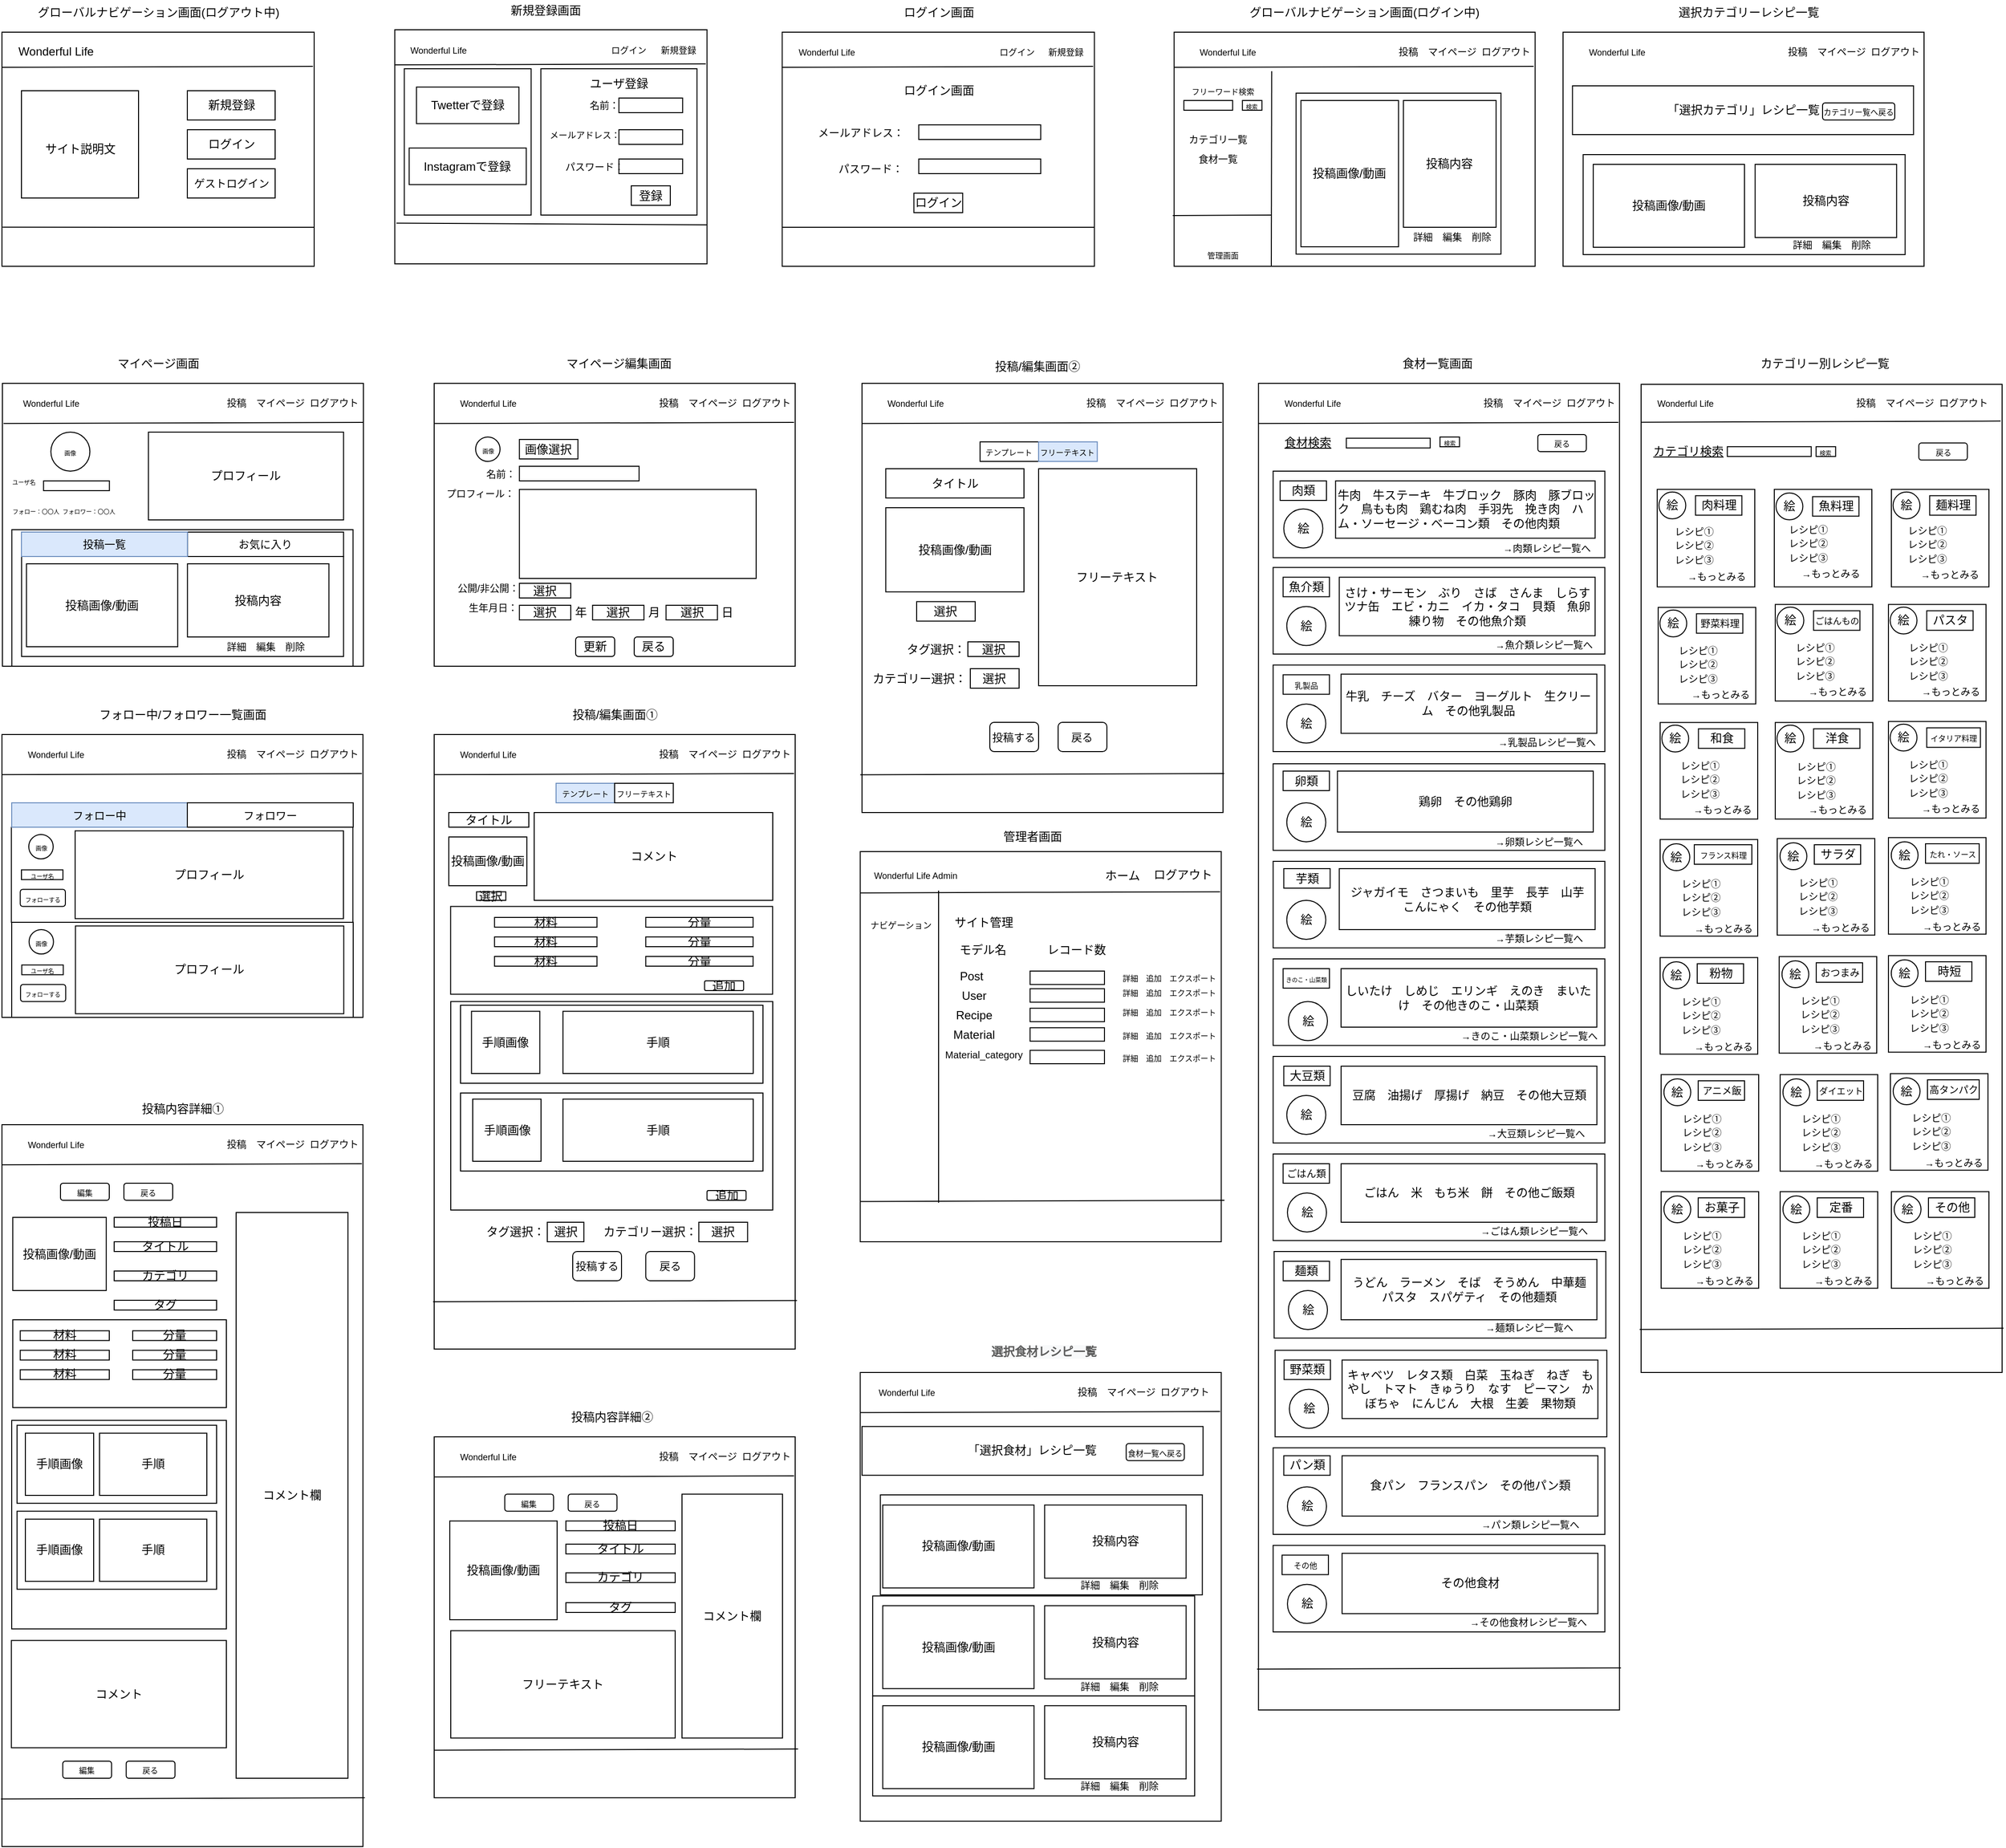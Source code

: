 <mxfile>
    <diagram id="UwjD9ChrkcDFnQIeQD5A" name="ページ1">
        <mxGraphModel dx="498" dy="1909" grid="1" gridSize="10" guides="1" tooltips="1" connect="1" arrows="1" fold="1" page="1" pageScale="1" pageWidth="827" pageHeight="1169" math="0" shadow="0">
            <root>
                <mxCell id="0"/>
                <mxCell id="1" parent="0"/>
                <mxCell id="53" value="" style="rounded=0;whiteSpace=wrap;html=1;" parent="1" vertex="1">
                    <mxGeometry x="442.66" y="77.5" width="320" height="240" as="geometry"/>
                </mxCell>
                <mxCell id="65" value="" style="rounded=0;whiteSpace=wrap;html=1;" parent="1" vertex="1">
                    <mxGeometry x="592.34" y="117.5" width="160" height="150" as="geometry"/>
                </mxCell>
                <mxCell id="3" value="グローバルナビゲーション画面(ログアウト中)" style="text;html=1;align=center;verticalAlign=middle;resizable=0;points=[];autosize=1;strokeColor=none;" parent="1" vertex="1">
                    <mxGeometry x="70" y="50" width="260" height="20" as="geometry"/>
                </mxCell>
                <mxCell id="5" value="" style="rounded=0;whiteSpace=wrap;html=1;" parent="1" vertex="1">
                    <mxGeometry x="40" y="80" width="320" height="240" as="geometry"/>
                </mxCell>
                <mxCell id="6" value="" style="rounded=0;whiteSpace=wrap;html=1;" parent="1" vertex="1">
                    <mxGeometry x="230" y="140" width="90" height="30" as="geometry"/>
                </mxCell>
                <mxCell id="7" value="新規登録" style="text;html=1;align=center;verticalAlign=middle;resizable=0;points=[];autosize=1;strokeColor=none;" parent="1" vertex="1">
                    <mxGeometry x="245" y="145" width="60" height="20" as="geometry"/>
                </mxCell>
                <mxCell id="8" value="" style="rounded=0;whiteSpace=wrap;html=1;" parent="1" vertex="1">
                    <mxGeometry x="230" y="180" width="90" height="30" as="geometry"/>
                </mxCell>
                <mxCell id="9" value="ログイン" style="text;html=1;align=center;verticalAlign=middle;resizable=0;points=[];autosize=1;strokeColor=none;" parent="1" vertex="1">
                    <mxGeometry x="245" y="185" width="60" height="20" as="geometry"/>
                </mxCell>
                <mxCell id="10" value="" style="rounded=0;whiteSpace=wrap;html=1;" parent="1" vertex="1">
                    <mxGeometry x="230" y="220" width="90" height="30" as="geometry"/>
                </mxCell>
                <mxCell id="11" value="&lt;font style=&quot;font-size: 11px&quot;&gt;ゲストログイン&lt;/font&gt;" style="text;html=1;align=center;verticalAlign=middle;resizable=0;points=[];autosize=1;strokeColor=none;" parent="1" vertex="1">
                    <mxGeometry x="230" y="225" width="90" height="20" as="geometry"/>
                </mxCell>
                <mxCell id="12" style="edgeStyle=orthogonalEdgeStyle;rounded=0;orthogonalLoop=1;jettySize=auto;html=1;exitX=0.5;exitY=1;exitDx=0;exitDy=0;" parent="1" source="5" target="5" edge="1">
                    <mxGeometry relative="1" as="geometry"/>
                </mxCell>
                <mxCell id="15" value="" style="rounded=0;whiteSpace=wrap;html=1;" parent="1" vertex="1">
                    <mxGeometry x="60" y="140" width="120" height="110" as="geometry"/>
                </mxCell>
                <mxCell id="16" value="サイト説明文" style="text;html=1;align=center;verticalAlign=middle;resizable=0;points=[];autosize=1;strokeColor=none;" parent="1" vertex="1">
                    <mxGeometry x="75" y="190" width="90" height="20" as="geometry"/>
                </mxCell>
                <mxCell id="25" value="新規登録画面" style="text;html=1;align=center;verticalAlign=middle;resizable=0;points=[];autosize=1;strokeColor=none;" parent="1" vertex="1">
                    <mxGeometry x="552.34" y="47.5" width="90" height="20" as="geometry"/>
                </mxCell>
                <mxCell id="37" value="ログイン画面" style="text;html=1;align=center;verticalAlign=middle;resizable=0;points=[];autosize=1;strokeColor=none;" parent="1" vertex="1">
                    <mxGeometry x="954.68" y="50" width="90" height="20" as="geometry"/>
                </mxCell>
                <mxCell id="46" value="Wonderful Life" style="text;html=1;align=center;verticalAlign=middle;resizable=0;points=[];autosize=1;strokeColor=none;" parent="1" vertex="1">
                    <mxGeometry x="50" y="90" width="90" height="20" as="geometry"/>
                </mxCell>
                <mxCell id="47" value="" style="endArrow=none;html=1;exitX=-0.001;exitY=0.15;exitDx=0;exitDy=0;exitPerimeter=0;entryX=0.996;entryY=0.146;entryDx=0;entryDy=0;entryPerimeter=0;" parent="1" source="5" target="5" edge="1">
                    <mxGeometry width="50" height="50" relative="1" as="geometry">
                        <mxPoint x="500" y="430" as="sourcePoint"/>
                        <mxPoint x="550" y="380" as="targetPoint"/>
                    </mxGeometry>
                </mxCell>
                <mxCell id="48" value="" style="endArrow=none;html=1;exitX=0.002;exitY=0.833;exitDx=0;exitDy=0;exitPerimeter=0;" parent="1" source="5" edge="1">
                    <mxGeometry width="50" height="50" relative="1" as="geometry">
                        <mxPoint x="460" y="430" as="sourcePoint"/>
                        <mxPoint x="360" y="280" as="targetPoint"/>
                    </mxGeometry>
                </mxCell>
                <mxCell id="54" value="" style="endArrow=none;html=1;exitX=-0.001;exitY=0.15;exitDx=0;exitDy=0;exitPerimeter=0;entryX=0.996;entryY=0.146;entryDx=0;entryDy=0;entryPerimeter=0;" parent="1" source="53" target="53" edge="1">
                    <mxGeometry width="50" height="50" relative="1" as="geometry">
                        <mxPoint x="862.66" y="427.5" as="sourcePoint"/>
                        <mxPoint x="912.66" y="377.5" as="targetPoint"/>
                    </mxGeometry>
                </mxCell>
                <mxCell id="55" value="" style="endArrow=none;html=1;exitX=0.005;exitY=0.826;exitDx=0;exitDy=0;exitPerimeter=0;" parent="1" source="53" edge="1">
                    <mxGeometry width="50" height="50" relative="1" as="geometry">
                        <mxPoint x="862.66" y="427.5" as="sourcePoint"/>
                        <mxPoint x="762.66" y="277.5" as="targetPoint"/>
                    </mxGeometry>
                </mxCell>
                <mxCell id="56" value="&lt;font style=&quot;font-size: 9px&quot;&gt;Wonderful Life&lt;/font&gt;" style="text;html=1;align=center;verticalAlign=middle;resizable=0;points=[];autosize=1;strokeColor=none;" parent="1" vertex="1">
                    <mxGeometry x="452.34" y="87.5" width="70" height="20" as="geometry"/>
                </mxCell>
                <mxCell id="35" value="登録" style="rounded=0;whiteSpace=wrap;html=1;" parent="1" vertex="1">
                    <mxGeometry x="685" y="237.5" width="40" height="20" as="geometry"/>
                </mxCell>
                <mxCell id="26" value="" style="rounded=0;whiteSpace=wrap;html=1;" parent="1" vertex="1">
                    <mxGeometry x="672.34" y="210" width="65.32" height="15" as="geometry"/>
                </mxCell>
                <mxCell id="29" value="" style="rounded=0;whiteSpace=wrap;html=1;" parent="1" vertex="1">
                    <mxGeometry x="672.34" y="180" width="65.32" height="15" as="geometry"/>
                </mxCell>
                <mxCell id="30" value="" style="rounded=0;whiteSpace=wrap;html=1;" parent="1" vertex="1">
                    <mxGeometry x="672.34" y="147.5" width="65.32" height="15" as="geometry"/>
                </mxCell>
                <mxCell id="34" value="&lt;font style=&quot;font-size: 10px&quot;&gt;パスワード：&lt;/font&gt;" style="text;html=1;align=center;verticalAlign=middle;resizable=0;points=[];autosize=1;strokeColor=none;" parent="1" vertex="1">
                    <mxGeometry x="612.34" y="207.5" width="70" height="20" as="geometry"/>
                </mxCell>
                <mxCell id="33" value="&lt;font style=&quot;font-size: 9px&quot;&gt;メールアドレス：&lt;/font&gt;" style="text;html=1;align=center;verticalAlign=middle;resizable=0;points=[];autosize=1;strokeColor=none;" parent="1" vertex="1">
                    <mxGeometry x="592.34" y="175" width="90" height="20" as="geometry"/>
                </mxCell>
                <mxCell id="32" value="&lt;font style=&quot;font-size: 10px&quot;&gt;名前：&lt;/font&gt;" style="text;html=1;align=center;verticalAlign=middle;resizable=0;points=[];autosize=1;strokeColor=none;" parent="1" vertex="1">
                    <mxGeometry x="632.34" y="145" width="50" height="20" as="geometry"/>
                </mxCell>
                <mxCell id="60" value="ユーザ登録" style="text;html=1;align=center;verticalAlign=middle;resizable=0;points=[];autosize=1;strokeColor=none;" parent="1" vertex="1">
                    <mxGeometry x="637.34" y="122.5" width="70" height="20" as="geometry"/>
                </mxCell>
                <mxCell id="70" value="" style="rounded=0;whiteSpace=wrap;html=1;" parent="1" vertex="1">
                    <mxGeometry x="452.34" y="117.5" width="130" height="150" as="geometry"/>
                </mxCell>
                <mxCell id="72" value="Twetterで登録" style="rounded=0;whiteSpace=wrap;html=1;" parent="1" vertex="1">
                    <mxGeometry x="464.84" y="136.25" width="105" height="37.5" as="geometry"/>
                </mxCell>
                <mxCell id="73" value="Instagramで登録" style="rounded=0;whiteSpace=wrap;html=1;" parent="1" vertex="1">
                    <mxGeometry x="457.34" y="198.75" width="120" height="37.5" as="geometry"/>
                </mxCell>
                <mxCell id="75" value="&lt;font style=&quot;font-size: 9px&quot;&gt;ログイン&lt;/font&gt;" style="text;html=1;align=center;verticalAlign=middle;resizable=0;points=[];autosize=1;strokeColor=none;" parent="1" vertex="1">
                    <mxGeometry x="657.34" y="87.5" width="50" height="20" as="geometry"/>
                </mxCell>
                <mxCell id="76" value="&lt;font style=&quot;font-size: 9px&quot;&gt;新規登録&lt;/font&gt;" style="text;html=1;align=center;verticalAlign=middle;resizable=0;points=[];autosize=1;strokeColor=none;" parent="1" vertex="1">
                    <mxGeometry x="707.66" y="87.5" width="50" height="20" as="geometry"/>
                </mxCell>
                <mxCell id="77" value="" style="rounded=0;whiteSpace=wrap;html=1;" parent="1" vertex="1">
                    <mxGeometry x="839.68" y="80" width="320" height="240" as="geometry"/>
                </mxCell>
                <mxCell id="78" value="" style="endArrow=none;html=1;exitX=-0.001;exitY=0.15;exitDx=0;exitDy=0;exitPerimeter=0;entryX=0.996;entryY=0.146;entryDx=0;entryDy=0;entryPerimeter=0;" parent="1" source="77" target="77" edge="1">
                    <mxGeometry width="50" height="50" relative="1" as="geometry">
                        <mxPoint x="1300.32" y="430" as="sourcePoint"/>
                        <mxPoint x="1350.32" y="380" as="targetPoint"/>
                    </mxGeometry>
                </mxCell>
                <mxCell id="79" value="" style="endArrow=none;html=1;" parent="1" edge="1">
                    <mxGeometry width="50" height="50" relative="1" as="geometry">
                        <mxPoint x="839.68" y="280" as="sourcePoint"/>
                        <mxPoint x="1160" y="280" as="targetPoint"/>
                    </mxGeometry>
                </mxCell>
                <mxCell id="80" value="&lt;font style=&quot;font-size: 9px&quot;&gt;Wonderful Life&lt;/font&gt;" style="text;html=1;align=center;verticalAlign=middle;resizable=0;points=[];autosize=1;strokeColor=none;" parent="1" vertex="1">
                    <mxGeometry x="849.68" y="90" width="70" height="20" as="geometry"/>
                </mxCell>
                <mxCell id="81" value="&lt;font style=&quot;font-size: 9px&quot;&gt;ログイン&lt;/font&gt;" style="text;html=1;align=center;verticalAlign=middle;resizable=0;points=[];autosize=1;strokeColor=none;" parent="1" vertex="1">
                    <mxGeometry x="1054.68" y="90" width="50" height="20" as="geometry"/>
                </mxCell>
                <mxCell id="82" value="&lt;font style=&quot;font-size: 9px&quot;&gt;新規登録&lt;/font&gt;" style="text;html=1;align=center;verticalAlign=middle;resizable=0;points=[];autosize=1;strokeColor=none;" parent="1" vertex="1">
                    <mxGeometry x="1105" y="90" width="50" height="20" as="geometry"/>
                </mxCell>
                <mxCell id="84" value="ログイン画面" style="text;html=1;align=center;verticalAlign=middle;resizable=0;points=[];autosize=1;strokeColor=none;" parent="1" vertex="1">
                    <mxGeometry x="954.68" y="130" width="90" height="20" as="geometry"/>
                </mxCell>
                <mxCell id="85" value="" style="rounded=0;whiteSpace=wrap;html=1;" parent="1" vertex="1">
                    <mxGeometry x="979.68" y="175" width="125" height="15" as="geometry"/>
                </mxCell>
                <mxCell id="86" value="&lt;font style=&quot;font-size: 11px&quot;&gt;メールアドレス：&lt;/font&gt;" style="text;html=1;align=center;verticalAlign=middle;resizable=0;points=[];autosize=1;strokeColor=none;" parent="1" vertex="1">
                    <mxGeometry x="869.68" y="172.5" width="100" height="20" as="geometry"/>
                </mxCell>
                <mxCell id="87" value="" style="rounded=0;whiteSpace=wrap;html=1;" parent="1" vertex="1">
                    <mxGeometry x="979.68" y="210" width="125" height="15" as="geometry"/>
                </mxCell>
                <mxCell id="88" value="&lt;font style=&quot;font-size: 11px&quot;&gt;パスワード：&lt;/font&gt;" style="text;html=1;align=center;verticalAlign=middle;resizable=0;points=[];autosize=1;strokeColor=none;rotation=0;" parent="1" vertex="1">
                    <mxGeometry x="889.68" y="210" width="80" height="20" as="geometry"/>
                </mxCell>
                <mxCell id="89" value="ログイン" style="rounded=0;whiteSpace=wrap;html=1;" parent="1" vertex="1">
                    <mxGeometry x="974.68" y="245" width="50" height="20" as="geometry"/>
                </mxCell>
                <mxCell id="113" value="" style="rounded=0;whiteSpace=wrap;html=1;" parent="1" vertex="1">
                    <mxGeometry x="1241.37" y="80" width="370" height="240" as="geometry"/>
                </mxCell>
                <mxCell id="114" value="" style="endArrow=none;html=1;exitX=-0.001;exitY=0.15;exitDx=0;exitDy=0;exitPerimeter=0;entryX=0.996;entryY=0.146;entryDx=0;entryDy=0;entryPerimeter=0;" parent="1" source="113" target="113" edge="1">
                    <mxGeometry width="50" height="50" relative="1" as="geometry">
                        <mxPoint x="471.69" y="750" as="sourcePoint"/>
                        <mxPoint x="521.69" y="700" as="targetPoint"/>
                    </mxGeometry>
                </mxCell>
                <mxCell id="116" value="&lt;font style=&quot;font-size: 9px&quot;&gt;Wonderful Life&lt;/font&gt;" style="text;html=1;align=center;verticalAlign=middle;resizable=0;points=[];autosize=1;strokeColor=none;" parent="1" vertex="1">
                    <mxGeometry x="1261.37" y="90" width="70" height="20" as="geometry"/>
                </mxCell>
                <mxCell id="117" value="&lt;font size=&quot;1&quot;&gt;投稿&lt;/font&gt;" style="text;html=1;align=center;verticalAlign=middle;resizable=0;points=[];autosize=1;strokeColor=none;" parent="1" vertex="1">
                    <mxGeometry x="1466.37" y="90" width="30" height="20" as="geometry"/>
                </mxCell>
                <mxCell id="119" value="グローバルナビゲーション画面(ログイン中)" style="text;html=1;align=center;verticalAlign=middle;resizable=0;points=[];autosize=1;strokeColor=none;" parent="1" vertex="1">
                    <mxGeometry x="1311.37" y="50" width="250" height="20" as="geometry"/>
                </mxCell>
                <mxCell id="131" value="" style="rounded=0;whiteSpace=wrap;html=1;" parent="1" vertex="1">
                    <mxGeometry x="1251.37" y="150" width="50" height="10" as="geometry"/>
                </mxCell>
                <mxCell id="132" value="&lt;font style=&quot;font-size: 6px&quot;&gt;検索&lt;/font&gt;" style="rounded=0;whiteSpace=wrap;html=1;align=center;" parent="1" vertex="1">
                    <mxGeometry x="1311.37" y="150" width="20" height="10" as="geometry"/>
                </mxCell>
                <mxCell id="137" value="" style="endArrow=none;html=1;" parent="1" edge="1">
                    <mxGeometry width="50" height="50" relative="1" as="geometry">
                        <mxPoint x="1341" y="320" as="sourcePoint"/>
                        <mxPoint x="1341.37" y="120" as="targetPoint"/>
                    </mxGeometry>
                </mxCell>
                <mxCell id="138" value="&lt;font style=&quot;font-size: 8px&quot;&gt;フリーワード検索&lt;/font&gt;" style="text;html=1;align=center;verticalAlign=middle;resizable=0;points=[];autosize=1;strokeColor=none;" parent="1" vertex="1">
                    <mxGeometry x="1251.37" y="130" width="80" height="20" as="geometry"/>
                </mxCell>
                <mxCell id="139" value="&lt;font style=&quot;font-size: 10px&quot;&gt;カテゴリ一覧&lt;/font&gt;" style="text;html=1;align=center;verticalAlign=middle;resizable=0;points=[];autosize=1;strokeColor=none;" parent="1" vertex="1">
                    <mxGeometry x="1246.37" y="180" width="80" height="20" as="geometry"/>
                </mxCell>
                <mxCell id="140" value="&lt;font style=&quot;font-size: 10px&quot;&gt;食材一覧&lt;/font&gt;" style="text;html=1;align=center;verticalAlign=middle;resizable=0;points=[];autosize=1;strokeColor=none;" parent="1" vertex="1">
                    <mxGeometry x="1256.37" y="200" width="60" height="20" as="geometry"/>
                </mxCell>
                <mxCell id="142" value="" style="rounded=0;whiteSpace=wrap;html=1;" parent="1" vertex="1">
                    <mxGeometry x="1366.37" y="142.5" width="210" height="165" as="geometry"/>
                </mxCell>
                <mxCell id="143" value="投稿画像/動画" style="rounded=0;whiteSpace=wrap;html=1;" parent="1" vertex="1">
                    <mxGeometry x="1371.37" y="150" width="100" height="150" as="geometry"/>
                </mxCell>
                <mxCell id="144" value="投稿内容" style="rounded=0;whiteSpace=wrap;html=1;" parent="1" vertex="1">
                    <mxGeometry x="1476.37" y="150" width="95" height="130" as="geometry"/>
                </mxCell>
                <mxCell id="145" value="&lt;font style=&quot;font-size: 10px&quot;&gt;詳細　編集　削除&lt;/font&gt;" style="text;html=1;align=center;verticalAlign=middle;resizable=0;points=[];autosize=1;strokeColor=none;" parent="1" vertex="1">
                    <mxGeometry x="1481.37" y="280" width="90" height="20" as="geometry"/>
                </mxCell>
                <mxCell id="150" value="&lt;font size=&quot;1&quot;&gt;マイページ&lt;/font&gt;" style="text;html=1;align=center;verticalAlign=middle;resizable=0;points=[];autosize=1;strokeColor=none;" parent="1" vertex="1">
                    <mxGeometry x="1496.37" y="90" width="60" height="20" as="geometry"/>
                </mxCell>
                <mxCell id="151" value="&lt;font size=&quot;1&quot;&gt;ログアウト&lt;/font&gt;" style="text;html=1;align=center;verticalAlign=middle;resizable=0;points=[];autosize=1;strokeColor=none;" parent="1" vertex="1">
                    <mxGeometry x="1551.37" y="90" width="60" height="20" as="geometry"/>
                </mxCell>
                <mxCell id="152" value="" style="rounded=0;whiteSpace=wrap;html=1;" parent="1" vertex="1">
                    <mxGeometry x="40.46" y="440" width="370" height="290" as="geometry"/>
                </mxCell>
                <mxCell id="153" value="" style="endArrow=none;html=1;exitX=-0.001;exitY=0.15;exitDx=0;exitDy=0;exitPerimeter=0;entryX=0.996;entryY=0.146;entryDx=0;entryDy=0;entryPerimeter=0;" parent="1" edge="1">
                    <mxGeometry width="50" height="50" relative="1" as="geometry">
                        <mxPoint x="41.57" y="481.16" as="sourcePoint"/>
                        <mxPoint x="410.46" y="480.0" as="targetPoint"/>
                    </mxGeometry>
                </mxCell>
                <mxCell id="155" value="&lt;font style=&quot;font-size: 9px&quot;&gt;Wonderful Life&lt;/font&gt;" style="text;html=1;align=center;verticalAlign=middle;resizable=0;points=[];autosize=1;strokeColor=none;" parent="1" vertex="1">
                    <mxGeometry x="55.14" y="450" width="70" height="20" as="geometry"/>
                </mxCell>
                <mxCell id="156" value="&lt;font size=&quot;1&quot;&gt;投稿&lt;/font&gt;" style="text;html=1;align=center;verticalAlign=middle;resizable=0;points=[];autosize=1;strokeColor=none;" parent="1" vertex="1">
                    <mxGeometry x="265.14" y="450" width="30" height="20" as="geometry"/>
                </mxCell>
                <mxCell id="157" value="&lt;font size=&quot;1&quot;&gt;マイページ&lt;/font&gt;" style="text;html=1;align=center;verticalAlign=middle;resizable=0;points=[];autosize=1;strokeColor=none;" parent="1" vertex="1">
                    <mxGeometry x="295.46" y="450" width="60" height="20" as="geometry"/>
                </mxCell>
                <mxCell id="158" value="&lt;font size=&quot;1&quot;&gt;ログアウト&lt;/font&gt;" style="text;html=1;align=center;verticalAlign=middle;resizable=0;points=[];autosize=1;strokeColor=none;" parent="1" vertex="1">
                    <mxGeometry x="350.14" y="450" width="60" height="20" as="geometry"/>
                </mxCell>
                <mxCell id="159" value="&lt;font style=&quot;font-size: 6px&quot;&gt;画像&lt;/font&gt;" style="ellipse;whiteSpace=wrap;html=1;aspect=fixed;" parent="1" vertex="1">
                    <mxGeometry x="90.14" y="490" width="40" height="40" as="geometry"/>
                </mxCell>
                <mxCell id="160" value="" style="rounded=0;whiteSpace=wrap;html=1;" parent="1" vertex="1">
                    <mxGeometry x="82.64" y="540" width="67.5" height="10" as="geometry"/>
                </mxCell>
                <mxCell id="162" value="&lt;font style=&quot;font-size: 6px&quot;&gt;フォロー：〇〇人&amp;nbsp; フォロワー：〇〇人&lt;/font&gt;" style="text;html=1;align=center;verticalAlign=middle;resizable=0;points=[];autosize=1;strokeColor=none;" parent="1" vertex="1">
                    <mxGeometry x="42.64" y="560" width="120" height="20" as="geometry"/>
                </mxCell>
                <mxCell id="166" value="&lt;font style=&quot;font-size: 6px&quot;&gt;ユーザ名&lt;/font&gt;" style="text;html=1;align=center;verticalAlign=middle;resizable=0;points=[];autosize=1;strokeColor=none;" parent="1" vertex="1">
                    <mxGeometry x="41.71" y="530" width="40" height="20" as="geometry"/>
                </mxCell>
                <mxCell id="171" value="プロフィール" style="rounded=0;whiteSpace=wrap;html=1;" parent="1" vertex="1">
                    <mxGeometry x="190.14" y="490" width="200" height="90" as="geometry"/>
                </mxCell>
                <mxCell id="172" value="" style="rounded=0;whiteSpace=wrap;html=1;" parent="1" vertex="1">
                    <mxGeometry x="50.14" y="590" width="349.68" height="140" as="geometry"/>
                </mxCell>
                <mxCell id="182" value="" style="rounded=0;whiteSpace=wrap;html=1;" parent="1" vertex="1">
                    <mxGeometry x="60.14" y="617.5" width="330" height="102.5" as="geometry"/>
                </mxCell>
                <mxCell id="183" value="投稿画像/動画" style="rounded=0;whiteSpace=wrap;html=1;" parent="1" vertex="1">
                    <mxGeometry x="65.14" y="625" width="155" height="85" as="geometry"/>
                </mxCell>
                <mxCell id="184" value="投稿内容" style="rounded=0;whiteSpace=wrap;html=1;" parent="1" vertex="1">
                    <mxGeometry x="230.14" y="625" width="145" height="75" as="geometry"/>
                </mxCell>
                <mxCell id="185" value="&lt;font style=&quot;font-size: 10px&quot;&gt;詳細　編集　削除&lt;/font&gt;" style="text;html=1;align=center;verticalAlign=middle;resizable=0;points=[];autosize=1;strokeColor=none;" parent="1" vertex="1">
                    <mxGeometry x="265.46" y="700" width="90" height="20" as="geometry"/>
                </mxCell>
                <mxCell id="193" value="" style="rounded=0;whiteSpace=wrap;html=1;" parent="1" vertex="1">
                    <mxGeometry x="483" y="440" width="370" height="290" as="geometry"/>
                </mxCell>
                <mxCell id="194" value="&lt;font style=&quot;font-size: 9px&quot;&gt;Wonderful Life&lt;/font&gt;" style="text;html=1;align=center;verticalAlign=middle;resizable=0;points=[];autosize=1;strokeColor=none;" parent="1" vertex="1">
                    <mxGeometry x="503" y="450" width="70" height="20" as="geometry"/>
                </mxCell>
                <mxCell id="195" value="&lt;font size=&quot;1&quot;&gt;投稿&lt;/font&gt;" style="text;html=1;align=center;verticalAlign=middle;resizable=0;points=[];autosize=1;strokeColor=none;" parent="1" vertex="1">
                    <mxGeometry x="708" y="450" width="30" height="20" as="geometry"/>
                </mxCell>
                <mxCell id="196" value="&lt;font size=&quot;1&quot;&gt;マイページ&lt;/font&gt;" style="text;html=1;align=center;verticalAlign=middle;resizable=0;points=[];autosize=1;strokeColor=none;" parent="1" vertex="1">
                    <mxGeometry x="738" y="450" width="60" height="20" as="geometry"/>
                </mxCell>
                <mxCell id="197" value="&lt;font size=&quot;1&quot;&gt;ログアウト&lt;/font&gt;" style="text;html=1;align=center;verticalAlign=middle;resizable=0;points=[];autosize=1;strokeColor=none;" parent="1" vertex="1">
                    <mxGeometry x="793" y="450" width="60" height="20" as="geometry"/>
                </mxCell>
                <mxCell id="198" value="" style="endArrow=none;html=1;exitX=-0.001;exitY=0.15;exitDx=0;exitDy=0;exitPerimeter=0;entryX=0.996;entryY=0.146;entryDx=0;entryDy=0;entryPerimeter=0;" parent="1" edge="1">
                    <mxGeometry width="50" height="50" relative="1" as="geometry">
                        <mxPoint x="483" y="481.16" as="sourcePoint"/>
                        <mxPoint x="851.89" y="480" as="targetPoint"/>
                    </mxGeometry>
                </mxCell>
                <mxCell id="199" value="マイページ画面" style="text;html=1;align=center;verticalAlign=middle;resizable=0;points=[];autosize=1;strokeColor=none;" parent="1" vertex="1">
                    <mxGeometry x="150.0" y="410" width="100" height="20" as="geometry"/>
                </mxCell>
                <mxCell id="200" value="マイページ編集画面" style="text;html=1;align=center;verticalAlign=middle;resizable=0;points=[];autosize=1;strokeColor=none;" parent="1" vertex="1">
                    <mxGeometry x="611.67" y="410" width="120" height="20" as="geometry"/>
                </mxCell>
                <mxCell id="201" value="&lt;font style=&quot;font-size: 6px&quot;&gt;画像&lt;/font&gt;" style="ellipse;whiteSpace=wrap;html=1;aspect=fixed;" parent="1" vertex="1">
                    <mxGeometry x="525.5" y="495" width="25" height="25" as="geometry"/>
                </mxCell>
                <mxCell id="203" value="画像選択" style="rounded=0;whiteSpace=wrap;html=1;" parent="1" vertex="1">
                    <mxGeometry x="570.34" y="497.5" width="60" height="20" as="geometry"/>
                </mxCell>
                <mxCell id="204" value="" style="rounded=0;whiteSpace=wrap;html=1;" parent="1" vertex="1">
                    <mxGeometry x="570.34" y="525" width="122.66" height="15" as="geometry"/>
                </mxCell>
                <mxCell id="205" value="&lt;font style=&quot;font-size: 10px&quot;&gt;名前：&lt;/font&gt;" style="text;html=1;align=center;verticalAlign=middle;resizable=0;points=[];autosize=1;strokeColor=none;" parent="1" vertex="1">
                    <mxGeometry x="525.5" y="522.5" width="50" height="20" as="geometry"/>
                </mxCell>
                <mxCell id="206" value="" style="rounded=0;whiteSpace=wrap;html=1;" parent="1" vertex="1">
                    <mxGeometry x="570.34" y="548.75" width="242.66" height="91.25" as="geometry"/>
                </mxCell>
                <mxCell id="207" value="&lt;font style=&quot;font-size: 10px&quot;&gt;プロフィール：&lt;/font&gt;" style="text;html=1;align=center;verticalAlign=middle;resizable=0;points=[];autosize=1;strokeColor=none;" parent="1" vertex="1">
                    <mxGeometry x="490.34" y="542.5" width="80" height="20" as="geometry"/>
                </mxCell>
                <mxCell id="210" value="選択" style="rounded=0;whiteSpace=wrap;html=1;" parent="1" vertex="1">
                    <mxGeometry x="570.34" y="645" width="52.66" height="15" as="geometry"/>
                </mxCell>
                <mxCell id="211" value="&lt;font style=&quot;font-size: 10px&quot;&gt;公開/非公開：&lt;/font&gt;" style="text;html=1;align=center;verticalAlign=middle;resizable=0;points=[];autosize=1;strokeColor=none;" parent="1" vertex="1">
                    <mxGeometry x="498.0" y="640" width="80" height="20" as="geometry"/>
                </mxCell>
                <mxCell id="214" value="選択" style="rounded=0;whiteSpace=wrap;html=1;" parent="1" vertex="1">
                    <mxGeometry x="570.34" y="667.5" width="52.66" height="15" as="geometry"/>
                </mxCell>
                <mxCell id="215" value="&lt;span style=&quot;font-size: 10px&quot;&gt;生年月日：&lt;/span&gt;" style="text;html=1;align=center;verticalAlign=middle;resizable=0;points=[];autosize=1;strokeColor=none;" parent="1" vertex="1">
                    <mxGeometry x="513.0" y="660" width="60" height="20" as="geometry"/>
                </mxCell>
                <mxCell id="219" value="選択" style="rounded=0;whiteSpace=wrap;html=1;" parent="1" vertex="1">
                    <mxGeometry x="645.34" y="667.5" width="52.66" height="15" as="geometry"/>
                </mxCell>
                <mxCell id="220" value="選択" style="rounded=0;whiteSpace=wrap;html=1;" parent="1" vertex="1">
                    <mxGeometry x="720.66" y="667.5" width="52.66" height="15" as="geometry"/>
                </mxCell>
                <mxCell id="221" value="月" style="text;html=1;align=center;verticalAlign=middle;resizable=0;points=[];autosize=1;strokeColor=none;" parent="1" vertex="1">
                    <mxGeometry x="693" y="665" width="30" height="20" as="geometry"/>
                </mxCell>
                <mxCell id="222" value="年" style="text;html=1;align=center;verticalAlign=middle;resizable=0;points=[];autosize=1;strokeColor=none;" parent="1" vertex="1">
                    <mxGeometry x="618" y="665" width="30" height="20" as="geometry"/>
                </mxCell>
                <mxCell id="223" value="日" style="text;html=1;align=center;verticalAlign=middle;resizable=0;points=[];autosize=1;strokeColor=none;" parent="1" vertex="1">
                    <mxGeometry x="768.32" y="665" width="30" height="20" as="geometry"/>
                </mxCell>
                <mxCell id="224" value="更新" style="rounded=1;whiteSpace=wrap;html=1;" parent="1" vertex="1">
                    <mxGeometry x="628" y="700" width="40" height="20" as="geometry"/>
                </mxCell>
                <mxCell id="235" value="" style="rounded=0;whiteSpace=wrap;html=1;" parent="1" vertex="1">
                    <mxGeometry x="40" y="800" width="370" height="290" as="geometry"/>
                </mxCell>
                <mxCell id="236" value="&lt;font style=&quot;font-size: 9px&quot;&gt;Wonderful Life&lt;/font&gt;" style="text;html=1;align=center;verticalAlign=middle;resizable=0;points=[];autosize=1;strokeColor=none;" parent="1" vertex="1">
                    <mxGeometry x="60" y="810" width="70" height="20" as="geometry"/>
                </mxCell>
                <mxCell id="237" value="&lt;font size=&quot;1&quot;&gt;投稿&lt;/font&gt;" style="text;html=1;align=center;verticalAlign=middle;resizable=0;points=[];autosize=1;strokeColor=none;" parent="1" vertex="1">
                    <mxGeometry x="265" y="810" width="30" height="20" as="geometry"/>
                </mxCell>
                <mxCell id="238" value="&lt;font size=&quot;1&quot;&gt;マイページ&lt;/font&gt;" style="text;html=1;align=center;verticalAlign=middle;resizable=0;points=[];autosize=1;strokeColor=none;" parent="1" vertex="1">
                    <mxGeometry x="295.0" y="810" width="60" height="20" as="geometry"/>
                </mxCell>
                <mxCell id="239" value="&lt;font size=&quot;1&quot;&gt;ログアウト&lt;/font&gt;" style="text;html=1;align=center;verticalAlign=middle;resizable=0;points=[];autosize=1;strokeColor=none;" parent="1" vertex="1">
                    <mxGeometry x="350.0" y="810" width="60" height="20" as="geometry"/>
                </mxCell>
                <mxCell id="240" value="" style="endArrow=none;html=1;exitX=-0.001;exitY=0.15;exitDx=0;exitDy=0;exitPerimeter=0;entryX=0.996;entryY=0.146;entryDx=0;entryDy=0;entryPerimeter=0;" parent="1" edge="1">
                    <mxGeometry width="50" height="50" relative="1" as="geometry">
                        <mxPoint x="40.0" y="841.16" as="sourcePoint"/>
                        <mxPoint x="408.89" y="840" as="targetPoint"/>
                    </mxGeometry>
                </mxCell>
                <mxCell id="241" value="フォロー中/フォロワー一覧画面" style="text;html=1;align=center;verticalAlign=middle;resizable=0;points=[];autosize=1;strokeColor=none;" parent="1" vertex="1">
                    <mxGeometry x="130" y="770" width="190" height="20" as="geometry"/>
                </mxCell>
                <mxCell id="243" value="" style="rounded=0;whiteSpace=wrap;html=1;" parent="1" vertex="1">
                    <mxGeometry x="50" y="900" width="340" height="190" as="geometry"/>
                </mxCell>
                <mxCell id="248" value="" style="rounded=0;whiteSpace=wrap;html=1;sketch=0;" parent="1" vertex="1">
                    <mxGeometry x="49.68" y="895" width="350" height="97.5" as="geometry"/>
                </mxCell>
                <mxCell id="251" value="&lt;font style=&quot;font-size: 6px&quot;&gt;画像&lt;/font&gt;" style="ellipse;whiteSpace=wrap;html=1;aspect=fixed;" parent="1" vertex="1">
                    <mxGeometry x="67.5" y="902.5" width="25" height="25" as="geometry"/>
                </mxCell>
                <mxCell id="255" value="&lt;font style=&quot;font-size: 6px&quot;&gt;ユーザ名&lt;/font&gt;" style="rounded=0;whiteSpace=wrap;html=1;" parent="1" vertex="1">
                    <mxGeometry x="60" y="938.75" width="42.5" height="10" as="geometry"/>
                </mxCell>
                <mxCell id="258" value="&lt;font style=&quot;font-size: 6px&quot;&gt;フォローする&lt;/font&gt;" style="rounded=1;whiteSpace=wrap;html=1;sketch=0;" parent="1" vertex="1">
                    <mxGeometry x="58.75" y="958.75" width="46.25" height="17.5" as="geometry"/>
                </mxCell>
                <mxCell id="259" value="プロフィール" style="rounded=0;whiteSpace=wrap;html=1;" parent="1" vertex="1">
                    <mxGeometry x="115" y="898.75" width="275" height="90" as="geometry"/>
                </mxCell>
                <mxCell id="260" value="" style="rounded=0;whiteSpace=wrap;html=1;sketch=0;" parent="1" vertex="1">
                    <mxGeometry x="50" y="992.5" width="350" height="97.5" as="geometry"/>
                </mxCell>
                <mxCell id="261" value="&lt;font style=&quot;font-size: 6px&quot;&gt;画像&lt;/font&gt;" style="ellipse;whiteSpace=wrap;html=1;aspect=fixed;" parent="1" vertex="1">
                    <mxGeometry x="67.82" y="1000" width="25" height="25" as="geometry"/>
                </mxCell>
                <mxCell id="262" value="&lt;font style=&quot;font-size: 6px&quot;&gt;ユーザ名&lt;/font&gt;" style="rounded=0;whiteSpace=wrap;html=1;" parent="1" vertex="1">
                    <mxGeometry x="60.32" y="1036.25" width="42.5" height="10" as="geometry"/>
                </mxCell>
                <mxCell id="263" value="&lt;font style=&quot;font-size: 6px&quot;&gt;フォローする&lt;/font&gt;" style="rounded=1;whiteSpace=wrap;html=1;sketch=0;" parent="1" vertex="1">
                    <mxGeometry x="59.07" y="1056.25" width="46.25" height="17.5" as="geometry"/>
                </mxCell>
                <mxCell id="264" value="プロフィール" style="rounded=0;whiteSpace=wrap;html=1;" parent="1" vertex="1">
                    <mxGeometry x="115.32" y="996.25" width="275" height="90" as="geometry"/>
                </mxCell>
                <mxCell id="273" value="" style="rounded=0;whiteSpace=wrap;html=1;" parent="1" vertex="1">
                    <mxGeometry x="483" y="800" width="370" height="630" as="geometry"/>
                </mxCell>
                <mxCell id="274" value="&lt;font style=&quot;font-size: 9px&quot;&gt;Wonderful Life&lt;/font&gt;" style="text;html=1;align=center;verticalAlign=middle;resizable=0;points=[];autosize=1;strokeColor=none;" parent="1" vertex="1">
                    <mxGeometry x="503" y="810" width="70" height="20" as="geometry"/>
                </mxCell>
                <mxCell id="275" value="&lt;font size=&quot;1&quot;&gt;投稿&lt;/font&gt;" style="text;html=1;align=center;verticalAlign=middle;resizable=0;points=[];autosize=1;strokeColor=none;" parent="1" vertex="1">
                    <mxGeometry x="708" y="810" width="30" height="20" as="geometry"/>
                </mxCell>
                <mxCell id="276" value="&lt;font size=&quot;1&quot;&gt;マイページ&lt;/font&gt;" style="text;html=1;align=center;verticalAlign=middle;resizable=0;points=[];autosize=1;strokeColor=none;" parent="1" vertex="1">
                    <mxGeometry x="738" y="810" width="60" height="20" as="geometry"/>
                </mxCell>
                <mxCell id="277" value="&lt;font size=&quot;1&quot;&gt;ログアウト&lt;/font&gt;" style="text;html=1;align=center;verticalAlign=middle;resizable=0;points=[];autosize=1;strokeColor=none;" parent="1" vertex="1">
                    <mxGeometry x="793" y="810" width="60" height="20" as="geometry"/>
                </mxCell>
                <mxCell id="278" value="" style="endArrow=none;html=1;exitX=-0.001;exitY=0.15;exitDx=0;exitDy=0;exitPerimeter=0;entryX=0.996;entryY=0.146;entryDx=0;entryDy=0;entryPerimeter=0;" parent="1" edge="1">
                    <mxGeometry width="50" height="50" relative="1" as="geometry">
                        <mxPoint x="483" y="841.16" as="sourcePoint"/>
                        <mxPoint x="851.89" y="840" as="targetPoint"/>
                    </mxGeometry>
                </mxCell>
                <mxCell id="279" value="投稿/編集画面①" style="text;html=1;align=center;verticalAlign=middle;resizable=0;points=[];autosize=1;strokeColor=none;" parent="1" vertex="1">
                    <mxGeometry x="618" y="770" width="100" height="20" as="geometry"/>
                </mxCell>
                <mxCell id="280" value="投稿画像/動画" style="rounded=0;whiteSpace=wrap;html=1;sketch=0;" parent="1" vertex="1">
                    <mxGeometry x="498" y="905" width="80" height="50" as="geometry"/>
                </mxCell>
                <mxCell id="282" value="" style="rounded=0;whiteSpace=wrap;html=1;" parent="1" vertex="1">
                    <mxGeometry x="499.84" y="976.25" width="330" height="90" as="geometry"/>
                </mxCell>
                <mxCell id="302" value="材料" style="rounded=0;whiteSpace=wrap;html=1;sketch=0;" parent="1" vertex="1">
                    <mxGeometry x="544.84" y="987.5" width="105" height="10" as="geometry"/>
                </mxCell>
                <mxCell id="303" value="材料" style="rounded=0;whiteSpace=wrap;html=1;sketch=0;" parent="1" vertex="1">
                    <mxGeometry x="544.84" y="1007.5" width="105" height="10" as="geometry"/>
                </mxCell>
                <mxCell id="304" value="材料" style="rounded=0;whiteSpace=wrap;html=1;sketch=0;" parent="1" vertex="1">
                    <mxGeometry x="544.84" y="1027.5" width="105" height="10" as="geometry"/>
                </mxCell>
                <mxCell id="305" value="分量" style="rounded=0;whiteSpace=wrap;html=1;sketch=0;" parent="1" vertex="1">
                    <mxGeometry x="699.84" y="987.5" width="110" height="10" as="geometry"/>
                </mxCell>
                <mxCell id="306" value="分量" style="rounded=0;whiteSpace=wrap;html=1;sketch=0;" parent="1" vertex="1">
                    <mxGeometry x="699.84" y="1027.5" width="110" height="10" as="geometry"/>
                </mxCell>
                <mxCell id="307" value="分量" style="rounded=0;whiteSpace=wrap;html=1;sketch=0;" parent="1" vertex="1">
                    <mxGeometry x="699.84" y="1007.5" width="110" height="10" as="geometry"/>
                </mxCell>
                <mxCell id="308" value="追加" style="rounded=1;whiteSpace=wrap;html=1;sketch=0;" parent="1" vertex="1">
                    <mxGeometry x="760.16" y="1052.5" width="40" height="10" as="geometry"/>
                </mxCell>
                <mxCell id="314" value="選択" style="rounded=0;whiteSpace=wrap;html=1;" parent="1" vertex="1">
                    <mxGeometry x="526.41" y="961.25" width="30" height="8.75" as="geometry"/>
                </mxCell>
                <mxCell id="315" value="コメント" style="rounded=0;whiteSpace=wrap;html=1;" parent="1" vertex="1">
                    <mxGeometry x="585.5" y="880" width="244.5" height="90" as="geometry"/>
                </mxCell>
                <mxCell id="316" value="" style="rounded=0;whiteSpace=wrap;html=1;" parent="1" vertex="1">
                    <mxGeometry x="500" y="1073.75" width="330" height="213.75" as="geometry"/>
                </mxCell>
                <mxCell id="329" value="" style="rounded=0;whiteSpace=wrap;html=1;sketch=0;" parent="1" vertex="1">
                    <mxGeometry x="510" y="1077.5" width="310" height="80" as="geometry"/>
                </mxCell>
                <mxCell id="330" value="手順画像" style="rounded=0;whiteSpace=wrap;html=1;sketch=0;" parent="1" vertex="1">
                    <mxGeometry x="521.25" y="1083.75" width="70" height="63.75" as="geometry"/>
                </mxCell>
                <mxCell id="331" value="手順" style="rounded=0;whiteSpace=wrap;html=1;sketch=0;" parent="1" vertex="1">
                    <mxGeometry x="615" y="1083.75" width="195" height="63.75" as="geometry"/>
                </mxCell>
                <mxCell id="332" value="追加" style="rounded=1;whiteSpace=wrap;html=1;sketch=0;" parent="1" vertex="1">
                    <mxGeometry x="762.66" y="1267.5" width="40" height="10" as="geometry"/>
                </mxCell>
                <mxCell id="335" value="" style="rounded=0;whiteSpace=wrap;html=1;sketch=0;" parent="1" vertex="1">
                    <mxGeometry x="510" y="1167.5" width="310" height="80" as="geometry"/>
                </mxCell>
                <mxCell id="336" value="手順画像" style="rounded=0;whiteSpace=wrap;html=1;sketch=0;" parent="1" vertex="1">
                    <mxGeometry x="522.5" y="1173.75" width="70" height="63.75" as="geometry"/>
                </mxCell>
                <mxCell id="337" value="手順" style="rounded=0;whiteSpace=wrap;html=1;sketch=0;" parent="1" vertex="1">
                    <mxGeometry x="615" y="1173.75" width="195" height="63.75" as="geometry"/>
                </mxCell>
                <mxCell id="341" value="タグ選択：" style="text;html=1;align=center;verticalAlign=middle;resizable=0;points=[];autosize=1;strokeColor=none;" parent="1" vertex="1">
                    <mxGeometry x="526.41" y="1300" width="80" height="20" as="geometry"/>
                </mxCell>
                <mxCell id="342" value="選択" style="rounded=0;whiteSpace=wrap;html=1;sketch=0;" parent="1" vertex="1">
                    <mxGeometry x="598.91" y="1300" width="37.5" height="20" as="geometry"/>
                </mxCell>
                <mxCell id="343" value="カテゴリー選択：" style="text;html=1;align=center;verticalAlign=middle;resizable=0;points=[];autosize=1;strokeColor=none;" parent="1" vertex="1">
                    <mxGeometry x="648.91" y="1300" width="110" height="20" as="geometry"/>
                </mxCell>
                <mxCell id="344" value="選択" style="rounded=0;whiteSpace=wrap;html=1;sketch=0;" parent="1" vertex="1">
                    <mxGeometry x="754.23" y="1300" width="50" height="20" as="geometry"/>
                </mxCell>
                <mxCell id="346" value="&lt;font style=&quot;font-size: 11px&quot;&gt;投稿する&lt;/font&gt;" style="rounded=1;whiteSpace=wrap;html=1;sketch=0;" parent="1" vertex="1">
                    <mxGeometry x="625" y="1330" width="50" height="30" as="geometry"/>
                </mxCell>
                <mxCell id="348" value="" style="rounded=0;whiteSpace=wrap;html=1;" parent="1" vertex="1">
                    <mxGeometry x="921.49" y="440" width="370" height="440" as="geometry"/>
                </mxCell>
                <mxCell id="349" value="&lt;font style=&quot;font-size: 9px&quot;&gt;Wonderful Life&lt;/font&gt;" style="text;html=1;align=center;verticalAlign=middle;resizable=0;points=[];autosize=1;strokeColor=none;" parent="1" vertex="1">
                    <mxGeometry x="941.49" y="450" width="70" height="20" as="geometry"/>
                </mxCell>
                <mxCell id="350" value="&lt;font size=&quot;1&quot;&gt;投稿&lt;/font&gt;" style="text;html=1;align=center;verticalAlign=middle;resizable=0;points=[];autosize=1;strokeColor=none;" parent="1" vertex="1">
                    <mxGeometry x="1146.49" y="450" width="30" height="20" as="geometry"/>
                </mxCell>
                <mxCell id="351" value="&lt;font size=&quot;1&quot;&gt;マイページ&lt;/font&gt;" style="text;html=1;align=center;verticalAlign=middle;resizable=0;points=[];autosize=1;strokeColor=none;" parent="1" vertex="1">
                    <mxGeometry x="1176.49" y="450" width="60" height="20" as="geometry"/>
                </mxCell>
                <mxCell id="352" value="&lt;font size=&quot;1&quot;&gt;ログアウト&lt;/font&gt;" style="text;html=1;align=center;verticalAlign=middle;resizable=0;points=[];autosize=1;strokeColor=none;" parent="1" vertex="1">
                    <mxGeometry x="1231.49" y="450" width="60" height="20" as="geometry"/>
                </mxCell>
                <mxCell id="353" value="" style="endArrow=none;html=1;exitX=-0.001;exitY=0.15;exitDx=0;exitDy=0;exitPerimeter=0;entryX=0.996;entryY=0.146;entryDx=0;entryDy=0;entryPerimeter=0;" parent="1" edge="1">
                    <mxGeometry width="50" height="50" relative="1" as="geometry">
                        <mxPoint x="921.49" y="481.16" as="sourcePoint"/>
                        <mxPoint x="1290.38" y="480" as="targetPoint"/>
                    </mxGeometry>
                </mxCell>
                <mxCell id="354" value="&lt;font style=&quot;font-size: 11px&quot;&gt;投稿する&lt;/font&gt;" style="rounded=1;whiteSpace=wrap;html=1;sketch=0;" parent="1" vertex="1">
                    <mxGeometry x="1052.49" y="787.5" width="50" height="30" as="geometry"/>
                </mxCell>
                <mxCell id="361" value="&lt;font style=&quot;font-size: 8px&quot;&gt;テンプレート&lt;/font&gt;" style="rounded=0;whiteSpace=wrap;html=1;sketch=0;fillColor=#dae8fc;strokeColor=#6c8ebf;" parent="1" vertex="1">
                    <mxGeometry x="607.92" y="850" width="60" height="20" as="geometry"/>
                </mxCell>
                <mxCell id="363" value="&lt;span style=&quot;font-size: 8px&quot;&gt;フリーテキスト&lt;/span&gt;" style="rounded=0;whiteSpace=wrap;html=1;sketch=0;" parent="1" vertex="1">
                    <mxGeometry x="667.92" y="850" width="60.16" height="20" as="geometry"/>
                </mxCell>
                <mxCell id="365" value="&lt;font style=&quot;font-size: 8px&quot;&gt;テンプレート&lt;/font&gt;" style="rounded=0;whiteSpace=wrap;html=1;sketch=0;" parent="1" vertex="1">
                    <mxGeometry x="1042.49" y="500" width="60" height="20" as="geometry"/>
                </mxCell>
                <mxCell id="366" value="&lt;span style=&quot;font-size: 8px&quot;&gt;フリーテキスト&lt;/span&gt;" style="rounded=0;whiteSpace=wrap;html=1;sketch=0;fillColor=#dae8fc;strokeColor=#6c8ebf;" parent="1" vertex="1">
                    <mxGeometry x="1102.49" y="500" width="60.16" height="20" as="geometry"/>
                </mxCell>
                <mxCell id="367" value="フリーテキスト" style="rounded=0;whiteSpace=wrap;html=1;" parent="1" vertex="1">
                    <mxGeometry x="1102.49" y="527.5" width="162" height="222.5" as="geometry"/>
                </mxCell>
                <mxCell id="369" value="投稿画像/動画" style="rounded=0;whiteSpace=wrap;html=1;sketch=0;" parent="1" vertex="1">
                    <mxGeometry x="945.83" y="567.5" width="141.66" height="86.25" as="geometry"/>
                </mxCell>
                <mxCell id="370" value="選択" style="rounded=0;whiteSpace=wrap;html=1;" parent="1" vertex="1">
                    <mxGeometry x="977.49" y="663.75" width="60" height="20" as="geometry"/>
                </mxCell>
                <mxCell id="371" value="タグ選択：" style="text;html=1;align=center;verticalAlign=middle;resizable=0;points=[];autosize=1;strokeColor=none;" parent="1" vertex="1">
                    <mxGeometry x="957.49" y="702.5" width="80" height="20" as="geometry"/>
                </mxCell>
                <mxCell id="372" value="選択" style="rounded=0;whiteSpace=wrap;html=1;sketch=0;" parent="1" vertex="1">
                    <mxGeometry x="1029.99" y="705" width="52.5" height="15" as="geometry"/>
                </mxCell>
                <mxCell id="373" value="カテゴリー選択：" style="text;html=1;align=center;verticalAlign=middle;resizable=0;points=[];autosize=1;strokeColor=none;" parent="1" vertex="1">
                    <mxGeometry x="924.51" y="732.5" width="110" height="20" as="geometry"/>
                </mxCell>
                <mxCell id="374" value="選択" style="rounded=0;whiteSpace=wrap;html=1;sketch=0;" parent="1" vertex="1">
                    <mxGeometry x="1032.49" y="732.5" width="50" height="20" as="geometry"/>
                </mxCell>
                <mxCell id="375" value="" style="endArrow=none;html=1;exitX=-0.003;exitY=0.923;exitDx=0;exitDy=0;exitPerimeter=0;entryX=1.005;entryY=0.921;entryDx=0;entryDy=0;entryPerimeter=0;" parent="1" source="273" target="273" edge="1">
                    <mxGeometry width="50" height="50" relative="1" as="geometry">
                        <mxPoint x="508.0" y="1380" as="sourcePoint"/>
                        <mxPoint x="827.36" y="1380.08" as="targetPoint"/>
                    </mxGeometry>
                </mxCell>
                <mxCell id="376" value="" style="endArrow=none;html=1;exitX=-0.003;exitY=0.923;exitDx=0;exitDy=0;exitPerimeter=0;entryX=1.005;entryY=0.921;entryDx=0;entryDy=0;entryPerimeter=0;" parent="1" edge="1">
                    <mxGeometry width="50" height="50" relative="1" as="geometry">
                        <mxPoint x="919.68" y="841.26" as="sourcePoint"/>
                        <mxPoint x="1292.64" y="840" as="targetPoint"/>
                    </mxGeometry>
                </mxCell>
                <mxCell id="377" value="&lt;font style=&quot;font-size: 11px&quot;&gt;フォロー中&lt;/font&gt;" style="rounded=0;whiteSpace=wrap;html=1;sketch=0;fillColor=#dae8fc;strokeColor=#6c8ebf;" parent="1" vertex="1">
                    <mxGeometry x="50" y="870" width="180" height="25" as="geometry"/>
                </mxCell>
                <mxCell id="378" value="&lt;font style=&quot;font-size: 11px&quot;&gt;フォロワー&lt;/font&gt;" style="rounded=0;whiteSpace=wrap;html=1;sketch=0;" parent="1" vertex="1">
                    <mxGeometry x="230" y="870" width="170" height="25" as="geometry"/>
                </mxCell>
                <mxCell id="379" value="&lt;font style=&quot;font-size: 11px&quot;&gt;お気に入り&lt;/font&gt;" style="rounded=0;whiteSpace=wrap;html=1;sketch=0;" parent="1" vertex="1">
                    <mxGeometry x="230.14" y="592.5" width="160" height="25" as="geometry"/>
                </mxCell>
                <mxCell id="380" value="&lt;span style=&quot;font-size: 11px&quot;&gt;投稿一覧&lt;/span&gt;" style="rounded=0;whiteSpace=wrap;html=1;sketch=0;fillColor=#dae8fc;strokeColor=#6c8ebf;" parent="1" vertex="1">
                    <mxGeometry x="59.98" y="592.5" width="170.16" height="25" as="geometry"/>
                </mxCell>
                <mxCell id="381" value="投稿/編集画面②" style="text;html=1;align=center;verticalAlign=middle;resizable=0;points=[];autosize=1;strokeColor=none;" parent="1" vertex="1">
                    <mxGeometry x="1050.71" y="412.5" width="100" height="20" as="geometry"/>
                </mxCell>
                <mxCell id="382" value="戻る" style="rounded=1;whiteSpace=wrap;html=1;" parent="1" vertex="1">
                    <mxGeometry x="688" y="700" width="40" height="20" as="geometry"/>
                </mxCell>
                <mxCell id="383" value="&lt;font style=&quot;font-size: 11px&quot;&gt;戻る&lt;/font&gt;" style="rounded=1;whiteSpace=wrap;html=1;sketch=0;" parent="1" vertex="1">
                    <mxGeometry x="1122.49" y="787.5" width="50" height="30" as="geometry"/>
                </mxCell>
                <mxCell id="384" value="&lt;font style=&quot;font-size: 11px&quot;&gt;戻る&lt;/font&gt;" style="rounded=1;whiteSpace=wrap;html=1;sketch=0;" parent="1" vertex="1">
                    <mxGeometry x="699.84" y="1330" width="50" height="30" as="geometry"/>
                </mxCell>
                <mxCell id="388" value="" style="rounded=0;whiteSpace=wrap;html=1;" parent="1" vertex="1">
                    <mxGeometry x="40" y="1200" width="370" height="740" as="geometry"/>
                </mxCell>
                <mxCell id="389" value="&lt;font style=&quot;font-size: 9px&quot;&gt;Wonderful Life&lt;/font&gt;" style="text;html=1;align=center;verticalAlign=middle;resizable=0;points=[];autosize=1;strokeColor=none;" parent="1" vertex="1">
                    <mxGeometry x="60" y="1210" width="70" height="20" as="geometry"/>
                </mxCell>
                <mxCell id="390" value="&lt;font size=&quot;1&quot;&gt;投稿&lt;/font&gt;" style="text;html=1;align=center;verticalAlign=middle;resizable=0;points=[];autosize=1;strokeColor=none;" parent="1" vertex="1">
                    <mxGeometry x="265" y="1210" width="30" height="20" as="geometry"/>
                </mxCell>
                <mxCell id="391" value="&lt;font size=&quot;1&quot;&gt;マイページ&lt;/font&gt;" style="text;html=1;align=center;verticalAlign=middle;resizable=0;points=[];autosize=1;strokeColor=none;" parent="1" vertex="1">
                    <mxGeometry x="295.0" y="1210" width="60" height="20" as="geometry"/>
                </mxCell>
                <mxCell id="392" value="&lt;font size=&quot;1&quot;&gt;ログアウト&lt;/font&gt;" style="text;html=1;align=center;verticalAlign=middle;resizable=0;points=[];autosize=1;strokeColor=none;" parent="1" vertex="1">
                    <mxGeometry x="350.0" y="1210" width="60" height="20" as="geometry"/>
                </mxCell>
                <mxCell id="393" value="" style="endArrow=none;html=1;exitX=-0.001;exitY=0.15;exitDx=0;exitDy=0;exitPerimeter=0;entryX=0.996;entryY=0.146;entryDx=0;entryDy=0;entryPerimeter=0;" parent="1" edge="1">
                    <mxGeometry width="50" height="50" relative="1" as="geometry">
                        <mxPoint x="40" y="1241.16" as="sourcePoint"/>
                        <mxPoint x="408.89" y="1240" as="targetPoint"/>
                    </mxGeometry>
                </mxCell>
                <mxCell id="394" value="投稿内容詳細①" style="text;html=1;align=center;verticalAlign=middle;resizable=0;points=[];autosize=1;strokeColor=none;" parent="1" vertex="1">
                    <mxGeometry x="175" y="1173.75" width="100" height="20" as="geometry"/>
                </mxCell>
                <mxCell id="395" value="&lt;font style=&quot;font-size: 8px&quot;&gt;編集&lt;/font&gt;" style="rounded=1;whiteSpace=wrap;html=1;sketch=0;" parent="1" vertex="1">
                    <mxGeometry x="100" y="1260" width="50" height="17.5" as="geometry"/>
                </mxCell>
                <mxCell id="396" value="&lt;span style=&quot;font-size: 8px&quot;&gt;戻る&lt;/span&gt;" style="rounded=1;whiteSpace=wrap;html=1;sketch=0;" parent="1" vertex="1">
                    <mxGeometry x="165" y="1260" width="50" height="17.5" as="geometry"/>
                </mxCell>
                <mxCell id="397" value="投稿画像/動画" style="rounded=0;whiteSpace=wrap;html=1;sketch=0;" parent="1" vertex="1">
                    <mxGeometry x="51.11" y="1295" width="95.78" height="75" as="geometry"/>
                </mxCell>
                <mxCell id="398" value="コメント" style="rounded=0;whiteSpace=wrap;html=1;" parent="1" vertex="1">
                    <mxGeometry x="49.68" y="1728.75" width="220.32" height="110" as="geometry"/>
                </mxCell>
                <mxCell id="399" value="" style="rounded=0;whiteSpace=wrap;html=1;" parent="1" vertex="1">
                    <mxGeometry x="51.11" y="1400" width="218.89" height="90" as="geometry"/>
                </mxCell>
                <mxCell id="400" value="材料" style="rounded=0;whiteSpace=wrap;html=1;sketch=0;" parent="1" vertex="1">
                    <mxGeometry x="58.75" y="1411.25" width="91.25" height="10" as="geometry"/>
                </mxCell>
                <mxCell id="401" value="材料" style="rounded=0;whiteSpace=wrap;html=1;sketch=0;" parent="1" vertex="1">
                    <mxGeometry x="58.75" y="1431.25" width="91.25" height="10" as="geometry"/>
                </mxCell>
                <mxCell id="402" value="材料" style="rounded=0;whiteSpace=wrap;html=1;sketch=0;" parent="1" vertex="1">
                    <mxGeometry x="58.75" y="1451.25" width="91.25" height="10" as="geometry"/>
                </mxCell>
                <mxCell id="403" value="分量" style="rounded=0;whiteSpace=wrap;html=1;sketch=0;" parent="1" vertex="1">
                    <mxGeometry x="174.01" y="1411.25" width="85.99" height="10" as="geometry"/>
                </mxCell>
                <mxCell id="404" value="分量" style="rounded=0;whiteSpace=wrap;html=1;sketch=0;" parent="1" vertex="1">
                    <mxGeometry x="174.01" y="1451.25" width="85.99" height="10" as="geometry"/>
                </mxCell>
                <mxCell id="405" value="分量" style="rounded=0;whiteSpace=wrap;html=1;sketch=0;" parent="1" vertex="1">
                    <mxGeometry x="174.01" y="1431.25" width="85.99" height="10" as="geometry"/>
                </mxCell>
                <mxCell id="406" value="" style="rounded=0;whiteSpace=wrap;html=1;" parent="1" vertex="1">
                    <mxGeometry x="50" y="1503.13" width="220" height="213.75" as="geometry"/>
                </mxCell>
                <mxCell id="407" value="" style="rounded=0;whiteSpace=wrap;html=1;sketch=0;" parent="1" vertex="1">
                    <mxGeometry x="55.46" y="1508.13" width="204.54" height="80" as="geometry"/>
                </mxCell>
                <mxCell id="408" value="手順画像" style="rounded=0;whiteSpace=wrap;html=1;sketch=0;" parent="1" vertex="1">
                    <mxGeometry x="64.0" y="1516.25" width="70" height="63.75" as="geometry"/>
                </mxCell>
                <mxCell id="409" value="手順" style="rounded=0;whiteSpace=wrap;html=1;sketch=0;" parent="1" vertex="1">
                    <mxGeometry x="140" y="1516.26" width="110" height="63.75" as="geometry"/>
                </mxCell>
                <mxCell id="413" value="投稿日" style="rounded=0;whiteSpace=wrap;html=1;sketch=0;" parent="1" vertex="1">
                    <mxGeometry x="155" y="1295" width="105" height="10" as="geometry"/>
                </mxCell>
                <mxCell id="414" value="タイトル" style="rounded=0;whiteSpace=wrap;html=1;sketch=0;" parent="1" vertex="1">
                    <mxGeometry x="155" y="1320" width="105" height="10" as="geometry"/>
                </mxCell>
                <mxCell id="415" value="カテゴリ" style="rounded=0;whiteSpace=wrap;html=1;sketch=0;" parent="1" vertex="1">
                    <mxGeometry x="155" y="1350" width="105" height="10" as="geometry"/>
                </mxCell>
                <mxCell id="418" value="タイトル" style="rounded=0;whiteSpace=wrap;html=1;sketch=0;" parent="1" vertex="1">
                    <mxGeometry x="498" y="880" width="82" height="15" as="geometry"/>
                </mxCell>
                <mxCell id="419" value="タグ" style="rounded=0;whiteSpace=wrap;html=1;sketch=0;" parent="1" vertex="1">
                    <mxGeometry x="155" y="1380" width="105" height="10" as="geometry"/>
                </mxCell>
                <mxCell id="421" value="&lt;font style=&quot;font-size: 8px&quot;&gt;編集&lt;/font&gt;" style="rounded=1;whiteSpace=wrap;html=1;sketch=0;" parent="1" vertex="1">
                    <mxGeometry x="102.34" y="1852.5" width="50" height="17.5" as="geometry"/>
                </mxCell>
                <mxCell id="422" value="&lt;span style=&quot;font-size: 8px&quot;&gt;戻る&lt;/span&gt;" style="rounded=1;whiteSpace=wrap;html=1;sketch=0;" parent="1" vertex="1">
                    <mxGeometry x="167.34" y="1852.5" width="50" height="17.5" as="geometry"/>
                </mxCell>
                <mxCell id="423" value="" style="endArrow=none;html=1;exitX=-0.003;exitY=0.923;exitDx=0;exitDy=0;exitPerimeter=0;entryX=1.005;entryY=0.921;entryDx=0;entryDy=0;entryPerimeter=0;" parent="1" edge="1">
                    <mxGeometry width="50" height="50" relative="1" as="geometry">
                        <mxPoint x="38.98" y="1891.26" as="sourcePoint"/>
                        <mxPoint x="411.94" y="1890" as="targetPoint"/>
                    </mxGeometry>
                </mxCell>
                <mxCell id="430" value="" style="rounded=0;whiteSpace=wrap;html=1;" parent="1" vertex="1">
                    <mxGeometry x="483" y="1520" width="370" height="370" as="geometry"/>
                </mxCell>
                <mxCell id="431" value="&lt;font style=&quot;font-size: 9px&quot;&gt;Wonderful Life&lt;/font&gt;" style="text;html=1;align=center;verticalAlign=middle;resizable=0;points=[];autosize=1;strokeColor=none;" parent="1" vertex="1">
                    <mxGeometry x="503" y="1530" width="70" height="20" as="geometry"/>
                </mxCell>
                <mxCell id="432" value="&lt;font size=&quot;1&quot;&gt;投稿&lt;/font&gt;" style="text;html=1;align=center;verticalAlign=middle;resizable=0;points=[];autosize=1;strokeColor=none;" parent="1" vertex="1">
                    <mxGeometry x="708" y="1530" width="30" height="20" as="geometry"/>
                </mxCell>
                <mxCell id="433" value="&lt;font size=&quot;1&quot;&gt;マイページ&lt;/font&gt;" style="text;html=1;align=center;verticalAlign=middle;resizable=0;points=[];autosize=1;strokeColor=none;" parent="1" vertex="1">
                    <mxGeometry x="738" y="1530" width="60" height="20" as="geometry"/>
                </mxCell>
                <mxCell id="434" value="&lt;font size=&quot;1&quot;&gt;ログアウト&lt;/font&gt;" style="text;html=1;align=center;verticalAlign=middle;resizable=0;points=[];autosize=1;strokeColor=none;" parent="1" vertex="1">
                    <mxGeometry x="793" y="1530" width="60" height="20" as="geometry"/>
                </mxCell>
                <mxCell id="435" value="" style="endArrow=none;html=1;exitX=-0.001;exitY=0.15;exitDx=0;exitDy=0;exitPerimeter=0;entryX=0.996;entryY=0.146;entryDx=0;entryDy=0;entryPerimeter=0;" parent="1" edge="1">
                    <mxGeometry width="50" height="50" relative="1" as="geometry">
                        <mxPoint x="483" y="1561.16" as="sourcePoint"/>
                        <mxPoint x="851.89" y="1560" as="targetPoint"/>
                    </mxGeometry>
                </mxCell>
                <mxCell id="436" value="" style="endArrow=none;html=1;exitX=-0.003;exitY=0.923;exitDx=0;exitDy=0;exitPerimeter=0;entryX=1.005;entryY=0.921;entryDx=0;entryDy=0;entryPerimeter=0;" parent="1" edge="1">
                    <mxGeometry width="50" height="50" relative="1" as="geometry">
                        <mxPoint x="483.0" y="1841.26" as="sourcePoint"/>
                        <mxPoint x="855.96" y="1840" as="targetPoint"/>
                    </mxGeometry>
                </mxCell>
                <mxCell id="437" value="&lt;font style=&quot;font-size: 8px&quot;&gt;編集&lt;/font&gt;" style="rounded=1;whiteSpace=wrap;html=1;sketch=0;" parent="1" vertex="1">
                    <mxGeometry x="555.34" y="1578.75" width="50" height="17.5" as="geometry"/>
                </mxCell>
                <mxCell id="438" value="&lt;span style=&quot;font-size: 8px&quot;&gt;戻る&lt;/span&gt;" style="rounded=1;whiteSpace=wrap;html=1;sketch=0;" parent="1" vertex="1">
                    <mxGeometry x="620.34" y="1578.75" width="50" height="17.5" as="geometry"/>
                </mxCell>
                <mxCell id="439" value="フリーテキスト" style="rounded=0;whiteSpace=wrap;html=1;" parent="1" vertex="1">
                    <mxGeometry x="500" y="1718.75" width="230" height="110" as="geometry"/>
                </mxCell>
                <mxCell id="440" value="投稿画像/動画" style="rounded=0;whiteSpace=wrap;html=1;sketch=0;" parent="1" vertex="1">
                    <mxGeometry x="499" y="1606.25" width="110" height="101.25" as="geometry"/>
                </mxCell>
                <mxCell id="441" value="投稿日" style="rounded=0;whiteSpace=wrap;html=1;sketch=0;" parent="1" vertex="1">
                    <mxGeometry x="618" y="1606.25" width="112" height="10" as="geometry"/>
                </mxCell>
                <mxCell id="442" value="カテゴリ" style="rounded=0;whiteSpace=wrap;html=1;sketch=0;" parent="1" vertex="1">
                    <mxGeometry x="618" y="1659.38" width="112" height="10" as="geometry"/>
                </mxCell>
                <mxCell id="443" value="タグ" style="rounded=0;whiteSpace=wrap;html=1;sketch=0;" parent="1" vertex="1">
                    <mxGeometry x="618" y="1690" width="112" height="10" as="geometry"/>
                </mxCell>
                <mxCell id="445" value="タイトル" style="rounded=0;whiteSpace=wrap;html=1;sketch=0;" parent="1" vertex="1">
                    <mxGeometry x="945.83" y="527.5" width="141.66" height="30" as="geometry"/>
                </mxCell>
                <mxCell id="446" value="タイトル" style="rounded=0;whiteSpace=wrap;html=1;sketch=0;" parent="1" vertex="1">
                    <mxGeometry x="618" y="1630" width="112" height="10" as="geometry"/>
                </mxCell>
                <mxCell id="447" value="投稿内容詳細②" style="text;html=1;align=center;verticalAlign=middle;resizable=0;points=[];autosize=1;strokeColor=none;" parent="1" vertex="1">
                    <mxGeometry x="614.84" y="1490" width="100" height="20" as="geometry"/>
                </mxCell>
                <mxCell id="448" value="食材一覧画面" style="text;html=1;align=center;verticalAlign=middle;resizable=0;points=[];autosize=1;strokeColor=none;" parent="1" vertex="1">
                    <mxGeometry x="1466.37" y="410" width="90" height="20" as="geometry"/>
                </mxCell>
                <mxCell id="449" value="" style="rounded=0;whiteSpace=wrap;html=1;" parent="1" vertex="1">
                    <mxGeometry x="1327.85" y="440" width="370" height="1360" as="geometry"/>
                </mxCell>
                <mxCell id="450" value="&lt;font style=&quot;font-size: 9px&quot;&gt;Wonderful Life&lt;/font&gt;" style="text;html=1;align=center;verticalAlign=middle;resizable=0;points=[];autosize=1;strokeColor=none;" parent="1" vertex="1">
                    <mxGeometry x="1347.85" y="450" width="70" height="20" as="geometry"/>
                </mxCell>
                <mxCell id="451" value="&lt;font size=&quot;1&quot;&gt;投稿&lt;/font&gt;" style="text;html=1;align=center;verticalAlign=middle;resizable=0;points=[];autosize=1;strokeColor=none;" parent="1" vertex="1">
                    <mxGeometry x="1552.85" y="450" width="30" height="20" as="geometry"/>
                </mxCell>
                <mxCell id="452" value="&lt;font size=&quot;1&quot;&gt;マイページ&lt;/font&gt;" style="text;html=1;align=center;verticalAlign=middle;resizable=0;points=[];autosize=1;strokeColor=none;" parent="1" vertex="1">
                    <mxGeometry x="1582.85" y="450" width="60" height="20" as="geometry"/>
                </mxCell>
                <mxCell id="453" value="&lt;font size=&quot;1&quot;&gt;ログアウト&lt;/font&gt;" style="text;html=1;align=center;verticalAlign=middle;resizable=0;points=[];autosize=1;strokeColor=none;" parent="1" vertex="1">
                    <mxGeometry x="1637.85" y="450" width="60" height="20" as="geometry"/>
                </mxCell>
                <mxCell id="454" value="" style="endArrow=none;html=1;exitX=-0.001;exitY=0.15;exitDx=0;exitDy=0;exitPerimeter=0;entryX=0.996;entryY=0.146;entryDx=0;entryDy=0;entryPerimeter=0;" parent="1" edge="1">
                    <mxGeometry width="50" height="50" relative="1" as="geometry">
                        <mxPoint x="1327.85" y="481.16" as="sourcePoint"/>
                        <mxPoint x="1696.74" y="480" as="targetPoint"/>
                    </mxGeometry>
                </mxCell>
                <mxCell id="456" value="&lt;u&gt;食材検索&lt;/u&gt;" style="text;html=1;align=center;verticalAlign=middle;resizable=0;points=[];autosize=1;strokeColor=none;" parent="1" vertex="1">
                    <mxGeometry x="1347.85" y="491.25" width="60" height="20" as="geometry"/>
                </mxCell>
                <mxCell id="457" value="" style="rounded=0;whiteSpace=wrap;html=1;sketch=0;" parent="1" vertex="1">
                    <mxGeometry x="1342.85" y="530" width="340" height="88.75" as="geometry"/>
                </mxCell>
                <mxCell id="464" value="肉類" style="rounded=0;whiteSpace=wrap;html=1;sketch=0;" parent="1" vertex="1">
                    <mxGeometry x="1350.03" y="540" width="47.5" height="20" as="geometry"/>
                </mxCell>
                <mxCell id="467" value="" style="rounded=0;whiteSpace=wrap;html=1;" parent="1" vertex="1">
                    <mxGeometry x="1417.85" y="496.25" width="86" height="10" as="geometry"/>
                </mxCell>
                <mxCell id="468" value="&lt;font style=&quot;font-size: 6px&quot;&gt;検索&lt;/font&gt;" style="rounded=0;whiteSpace=wrap;html=1;align=center;" parent="1" vertex="1">
                    <mxGeometry x="1513.87" y="495" width="20" height="10" as="geometry"/>
                </mxCell>
                <mxCell id="469" value="" style="rounded=0;whiteSpace=wrap;html=1;sketch=0;" parent="1" vertex="1">
                    <mxGeometry x="1342.85" y="628.75" width="340" height="88.75" as="geometry"/>
                </mxCell>
                <mxCell id="470" value="魚介類" style="rounded=0;whiteSpace=wrap;html=1;sketch=0;" parent="1" vertex="1">
                    <mxGeometry x="1353.1" y="638.75" width="47.5" height="20" as="geometry"/>
                </mxCell>
                <mxCell id="475" value="" style="rounded=0;whiteSpace=wrap;html=1;sketch=0;" parent="1" vertex="1">
                    <mxGeometry x="1342.85" y="728.75" width="340" height="88.75" as="geometry"/>
                </mxCell>
                <mxCell id="476" value="&lt;font style=&quot;font-size: 8px&quot;&gt;乳製品&lt;/font&gt;" style="rounded=0;whiteSpace=wrap;html=1;sketch=0;" parent="1" vertex="1">
                    <mxGeometry x="1353.1" y="738.75" width="47.5" height="20" as="geometry"/>
                </mxCell>
                <mxCell id="484" value="" style="rounded=0;whiteSpace=wrap;html=1;sketch=0;" parent="1" vertex="1">
                    <mxGeometry x="1342.85" y="1030" width="340" height="88.75" as="geometry"/>
                </mxCell>
                <mxCell id="485" value="&lt;span style=&quot;font-size: 6px&quot;&gt;きのこ・山菜類&lt;/span&gt;" style="rounded=0;whiteSpace=wrap;html=1;sketch=0;" parent="1" vertex="1">
                    <mxGeometry x="1353.1" y="1040" width="47.5" height="20" as="geometry"/>
                </mxCell>
                <mxCell id="487" value="" style="rounded=0;whiteSpace=wrap;html=1;sketch=0;" parent="1" vertex="1">
                    <mxGeometry x="1342.85" y="830" width="340" height="88.75" as="geometry"/>
                </mxCell>
                <mxCell id="488" value="卵類" style="rounded=0;whiteSpace=wrap;html=1;sketch=0;" parent="1" vertex="1">
                    <mxGeometry x="1353.1" y="837.5" width="47.5" height="20" as="geometry"/>
                </mxCell>
                <mxCell id="490" value="" style="rounded=0;whiteSpace=wrap;html=1;sketch=0;" parent="1" vertex="1">
                    <mxGeometry x="1342.85" y="930" width="340" height="88.75" as="geometry"/>
                </mxCell>
                <mxCell id="491" value="芋類" style="rounded=0;whiteSpace=wrap;html=1;sketch=0;" parent="1" vertex="1">
                    <mxGeometry x="1353.78" y="937.5" width="47.5" height="20" as="geometry"/>
                </mxCell>
                <mxCell id="521" value="" style="rounded=0;whiteSpace=wrap;html=1;sketch=0;" parent="1" vertex="1">
                    <mxGeometry x="1342.85" y="1230" width="340" height="88.75" as="geometry"/>
                </mxCell>
                <mxCell id="522" value="&lt;font style=&quot;font-size: 10px&quot;&gt;ごはん類&lt;/font&gt;" style="rounded=0;whiteSpace=wrap;html=1;sketch=0;" parent="1" vertex="1">
                    <mxGeometry x="1353.1" y="1240" width="47.5" height="20" as="geometry"/>
                </mxCell>
                <mxCell id="523" value="絵" style="ellipse;whiteSpace=wrap;html=1;aspect=fixed;rounded=1;sketch=0;" parent="1" vertex="1">
                    <mxGeometry x="1357.53" y="1270" width="40" height="40" as="geometry"/>
                </mxCell>
                <mxCell id="524" value="" style="rounded=0;whiteSpace=wrap;html=1;sketch=0;" parent="1" vertex="1">
                    <mxGeometry x="1342.85" y="1130" width="340" height="88.75" as="geometry"/>
                </mxCell>
                <mxCell id="525" value="大豆類" style="rounded=0;whiteSpace=wrap;html=1;sketch=0;" parent="1" vertex="1">
                    <mxGeometry x="1353.78" y="1140" width="47.5" height="20" as="geometry"/>
                </mxCell>
                <mxCell id="538" value="絵" style="ellipse;whiteSpace=wrap;html=1;aspect=fixed;rounded=1;sketch=0;" parent="1" vertex="1">
                    <mxGeometry x="1356.85" y="1170" width="40" height="40" as="geometry"/>
                </mxCell>
                <mxCell id="539" value="絵" style="ellipse;whiteSpace=wrap;html=1;aspect=fixed;rounded=1;sketch=0;" parent="1" vertex="1">
                    <mxGeometry x="1358.53" y="1073.75" width="40" height="40" as="geometry"/>
                </mxCell>
                <mxCell id="542" value="絵" style="ellipse;whiteSpace=wrap;html=1;aspect=fixed;rounded=1;sketch=0;" parent="1" vertex="1">
                    <mxGeometry x="1356.85" y="970" width="40" height="40" as="geometry"/>
                </mxCell>
                <mxCell id="543" value="絵" style="ellipse;whiteSpace=wrap;html=1;aspect=fixed;rounded=1;sketch=0;" parent="1" vertex="1">
                    <mxGeometry x="1356.85" y="870" width="40" height="40" as="geometry"/>
                </mxCell>
                <mxCell id="544" value="絵" style="ellipse;whiteSpace=wrap;html=1;aspect=fixed;rounded=1;sketch=0;" parent="1" vertex="1">
                    <mxGeometry x="1356.85" y="768.75" width="40" height="40" as="geometry"/>
                </mxCell>
                <mxCell id="545" value="絵" style="ellipse;whiteSpace=wrap;html=1;aspect=fixed;rounded=1;sketch=0;" parent="1" vertex="1">
                    <mxGeometry x="1356.85" y="668.75" width="40" height="40" as="geometry"/>
                </mxCell>
                <mxCell id="546" value="絵" style="ellipse;whiteSpace=wrap;html=1;aspect=fixed;rounded=1;sketch=0;" parent="1" vertex="1">
                    <mxGeometry x="1353.78" y="568.75" width="40" height="40" as="geometry"/>
                </mxCell>
                <mxCell id="548" value="" style="rounded=0;whiteSpace=wrap;html=1;sketch=0;" parent="1" vertex="1">
                    <mxGeometry x="1343.85" y="1330" width="340" height="88.75" as="geometry"/>
                </mxCell>
                <mxCell id="549" value="絵" style="ellipse;whiteSpace=wrap;html=1;aspect=fixed;rounded=1;sketch=0;" parent="1" vertex="1">
                    <mxGeometry x="1358.53" y="1370" width="40" height="40" as="geometry"/>
                </mxCell>
                <mxCell id="550" value="" style="rounded=0;whiteSpace=wrap;html=1;sketch=0;" parent="1" vertex="1">
                    <mxGeometry x="1344.85" y="1431.25" width="340" height="88.75" as="geometry"/>
                </mxCell>
                <mxCell id="551" value="絵" style="ellipse;whiteSpace=wrap;html=1;aspect=fixed;rounded=1;sketch=0;" parent="1" vertex="1">
                    <mxGeometry x="1359.53" y="1471.25" width="40" height="40" as="geometry"/>
                </mxCell>
                <mxCell id="552" value="" style="rounded=0;whiteSpace=wrap;html=1;sketch=0;" parent="1" vertex="1">
                    <mxGeometry x="1342.85" y="1531.25" width="340" height="88.75" as="geometry"/>
                </mxCell>
                <mxCell id="553" value="絵" style="ellipse;whiteSpace=wrap;html=1;aspect=fixed;rounded=1;sketch=0;" parent="1" vertex="1">
                    <mxGeometry x="1357.53" y="1571.25" width="40" height="40" as="geometry"/>
                </mxCell>
                <mxCell id="554" value="" style="rounded=0;whiteSpace=wrap;html=1;sketch=0;" parent="1" vertex="1">
                    <mxGeometry x="1342.85" y="1631.25" width="340" height="88.75" as="geometry"/>
                </mxCell>
                <mxCell id="555" value="絵" style="ellipse;whiteSpace=wrap;html=1;aspect=fixed;rounded=1;sketch=0;" parent="1" vertex="1">
                    <mxGeometry x="1357.53" y="1671.25" width="40" height="40" as="geometry"/>
                </mxCell>
                <mxCell id="479" value="麺類" style="rounded=0;whiteSpace=wrap;html=1;sketch=0;" parent="1" vertex="1">
                    <mxGeometry x="1353.16" y="1340" width="47.5" height="20" as="geometry"/>
                </mxCell>
                <mxCell id="473" value="野菜類" style="rounded=0;whiteSpace=wrap;html=1;sketch=0;" parent="1" vertex="1">
                    <mxGeometry x="1354.1" y="1441.25" width="47.5" height="20" as="geometry"/>
                </mxCell>
                <mxCell id="528" value="&lt;span style=&quot;font-size: 8px&quot;&gt;その他&lt;/span&gt;" style="rounded=0;whiteSpace=wrap;html=1;sketch=0;" parent="1" vertex="1">
                    <mxGeometry x="1352.03" y="1641.25" width="47.5" height="20" as="geometry"/>
                </mxCell>
                <mxCell id="556" value="牛肉　牛ステーキ　牛ブロック　豚肉　豚ブロック　鳥もも肉　鶏むね肉　手羽先　挽き肉　ハム・ソーセージ・ベーコン類　その他肉類" style="rounded=0;whiteSpace=wrap;html=1;sketch=0;align=left;" parent="1" vertex="1">
                    <mxGeometry x="1406.85" y="540" width="266" height="58.75" as="geometry"/>
                </mxCell>
                <mxCell id="558" value="さけ・サーモン　ぶり　さば　さんま　しらす　ツナ缶　エビ・カニ　イカ・タコ　貝類　魚卵　練り物　その他魚介類" style="rounded=0;whiteSpace=wrap;html=1;sketch=0;" parent="1" vertex="1">
                    <mxGeometry x="1410.66" y="638.75" width="262.19" height="60" as="geometry"/>
                </mxCell>
                <mxCell id="559" value="牛乳　チーズ　バター　ヨーグルト　生クリーム　その他乳製品" style="rounded=0;whiteSpace=wrap;html=1;sketch=0;" parent="1" vertex="1">
                    <mxGeometry x="1412.47" y="738.13" width="262.19" height="60.62" as="geometry"/>
                </mxCell>
                <mxCell id="560" value="鶏卵　その他鶏卵" style="rounded=0;whiteSpace=wrap;html=1;sketch=0;" parent="1" vertex="1">
                    <mxGeometry x="1408.76" y="837.5" width="262.19" height="62.5" as="geometry"/>
                </mxCell>
                <mxCell id="561" value="ジャガイモ　さつまいも　里芋　長芋　山芋　こんにゃく　その他芋類" style="rounded=0;whiteSpace=wrap;html=1;sketch=0;" parent="1" vertex="1">
                    <mxGeometry x="1410.66" y="937.5" width="262.19" height="62.5" as="geometry"/>
                </mxCell>
                <mxCell id="562" value="しいたけ　しめじ　エリンギ　えのき　まいたけ　その他きのこ・山菜類" style="rounded=0;whiteSpace=wrap;html=1;sketch=0;" parent="1" vertex="1">
                    <mxGeometry x="1412.47" y="1040" width="262.19" height="60" as="geometry"/>
                </mxCell>
                <mxCell id="563" value="豆腐　油揚げ　厚揚げ　納豆　その他大豆類" style="rounded=0;whiteSpace=wrap;html=1;sketch=0;" parent="1" vertex="1">
                    <mxGeometry x="1412.53" y="1140" width="262.19" height="60" as="geometry"/>
                </mxCell>
                <mxCell id="564" value="ごはん　米　もち米　餅　その他ご飯類" style="rounded=0;whiteSpace=wrap;html=1;sketch=0;" parent="1" vertex="1">
                    <mxGeometry x="1412.53" y="1240" width="262.19" height="60" as="geometry"/>
                </mxCell>
                <mxCell id="565" value="うどん　ラーメン　そば　そうめん　中華麺　パスタ　スパゲティ　その他麺類" style="rounded=0;whiteSpace=wrap;html=1;sketch=0;" parent="1" vertex="1">
                    <mxGeometry x="1412.53" y="1338.13" width="262.19" height="61.87" as="geometry"/>
                </mxCell>
                <mxCell id="566" value="キャベツ　レタス類　白菜　玉ねぎ　ねぎ　もやし　トマト　きゅうり　なす　ピーマン　かぼちゃ　にんじん　大根　生姜　果物類" style="rounded=0;whiteSpace=wrap;html=1;sketch=0;" parent="1" vertex="1">
                    <mxGeometry x="1413.53" y="1441.25" width="262.19" height="60" as="geometry"/>
                </mxCell>
                <mxCell id="567" value="食パン　フランスパン　その他パン類" style="rounded=0;whiteSpace=wrap;html=1;sketch=0;" parent="1" vertex="1">
                    <mxGeometry x="1413.53" y="1539.38" width="262.19" height="61.87" as="geometry"/>
                </mxCell>
                <mxCell id="568" value="その他食材" style="rounded=0;whiteSpace=wrap;html=1;sketch=0;" parent="1" vertex="1">
                    <mxGeometry x="1413.53" y="1639.38" width="262.19" height="61.87" as="geometry"/>
                </mxCell>
                <mxCell id="570" value="パン類" style="rounded=0;whiteSpace=wrap;html=1;sketch=0;" parent="1" vertex="1">
                    <mxGeometry x="1353.78" y="1539.38" width="47.5" height="20" as="geometry"/>
                </mxCell>
                <mxCell id="571" value="&lt;span style=&quot;font-size: 8px&quot;&gt;戻る&lt;/span&gt;" style="rounded=1;whiteSpace=wrap;html=1;sketch=0;" parent="1" vertex="1">
                    <mxGeometry x="1614.16" y="492.5" width="49.69" height="17.5" as="geometry"/>
                </mxCell>
                <mxCell id="572" value="&lt;font style=&quot;font-size: 10px&quot;&gt;→肉類レシピ一覧へ&lt;/font&gt;" style="text;html=1;align=center;verticalAlign=middle;resizable=0;points=[];autosize=1;strokeColor=none;" parent="1" vertex="1">
                    <mxGeometry x="1567.85" y="598.75" width="110" height="20" as="geometry"/>
                </mxCell>
                <mxCell id="573" value="&lt;font style=&quot;font-size: 10px&quot;&gt;→魚介類レシピ一覧へ&lt;/font&gt;" style="text;html=1;align=center;verticalAlign=middle;resizable=0;points=[];autosize=1;strokeColor=none;" parent="1" vertex="1">
                    <mxGeometry x="1559.98" y="697.5" width="120" height="20" as="geometry"/>
                </mxCell>
                <mxCell id="574" value="&lt;font style=&quot;font-size: 10px&quot;&gt;→乳製品レシピ一覧へ&lt;/font&gt;" style="text;html=1;align=center;verticalAlign=middle;resizable=0;points=[];autosize=1;strokeColor=none;" parent="1" vertex="1">
                    <mxGeometry x="1562.85" y="797.5" width="120" height="20" as="geometry"/>
                </mxCell>
                <mxCell id="575" value="&lt;font style=&quot;font-size: 10px&quot;&gt;→卵類レシピ一覧へ&lt;/font&gt;" style="text;html=1;align=center;verticalAlign=middle;resizable=0;points=[];autosize=1;strokeColor=none;" parent="1" vertex="1">
                    <mxGeometry x="1559.72" y="900" width="110" height="20" as="geometry"/>
                </mxCell>
                <mxCell id="576" value="&lt;font style=&quot;font-size: 10px&quot;&gt;→芋類レシピ一覧へ&lt;/font&gt;" style="text;html=1;align=center;verticalAlign=middle;resizable=0;points=[];autosize=1;strokeColor=none;" parent="1" vertex="1">
                    <mxGeometry x="1559.72" y="998.75" width="110" height="20" as="geometry"/>
                </mxCell>
                <mxCell id="577" value="&lt;font style=&quot;font-size: 10px&quot;&gt;→きのこ・山菜類レシピ一覧へ&lt;/font&gt;" style="text;html=1;align=center;verticalAlign=middle;resizable=0;points=[];autosize=1;strokeColor=none;" parent="1" vertex="1">
                    <mxGeometry x="1529.66" y="1098.75" width="150" height="20" as="geometry"/>
                </mxCell>
                <mxCell id="578" value="&lt;font style=&quot;font-size: 10px&quot;&gt;→大豆類レシピ一覧へ&lt;/font&gt;" style="text;html=1;align=center;verticalAlign=middle;resizable=0;points=[];autosize=1;strokeColor=none;" parent="1" vertex="1">
                    <mxGeometry x="1551.85" y="1198.75" width="120" height="20" as="geometry"/>
                </mxCell>
                <mxCell id="579" value="&lt;font style=&quot;font-size: 10px&quot;&gt;→ごはん類レシピ一覧へ&lt;/font&gt;" style="text;html=1;align=center;verticalAlign=middle;resizable=0;points=[];autosize=1;strokeColor=none;" parent="1" vertex="1">
                    <mxGeometry x="1549.72" y="1298.75" width="120" height="20" as="geometry"/>
                </mxCell>
                <mxCell id="580" value="&lt;font style=&quot;font-size: 10px&quot;&gt;→麺類レシピ一覧へ&lt;/font&gt;" style="text;html=1;align=center;verticalAlign=middle;resizable=0;points=[];autosize=1;strokeColor=none;" parent="1" vertex="1">
                    <mxGeometry x="1549.66" y="1398" width="110" height="20" as="geometry"/>
                </mxCell>
                <mxCell id="581" value="&lt;font style=&quot;font-size: 10px&quot;&gt;→パン類レシピ一覧へ&lt;/font&gt;" style="text;html=1;align=center;verticalAlign=middle;resizable=0;points=[];autosize=1;strokeColor=none;" parent="1" vertex="1">
                    <mxGeometry x="1545.66" y="1600" width="120" height="20" as="geometry"/>
                </mxCell>
                <mxCell id="582" value="&lt;font style=&quot;font-size: 10px&quot;&gt;→その他食材レシピ一覧へ&lt;/font&gt;" style="text;html=1;align=center;verticalAlign=middle;resizable=0;points=[];autosize=1;strokeColor=none;" parent="1" vertex="1">
                    <mxGeometry x="1533.85" y="1700" width="140" height="20" as="geometry"/>
                </mxCell>
                <mxCell id="583" value="&lt;b style=&quot;color: rgb(92 , 92 , 92) ; font-family: &amp;#34;helvetica&amp;#34; ; font-size: 12px ; font-style: normal ; letter-spacing: normal ; text-align: center ; text-indent: 0px ; text-transform: none ; word-spacing: 0px ; background-color: rgb(248 , 249 , 250)&quot;&gt;選択食材レシピ一覧&lt;/b&gt;" style="text;whiteSpace=wrap;html=1;" parent="1" vertex="1">
                    <mxGeometry x="1052.49" y="1418.75" width="150" height="30" as="geometry"/>
                </mxCell>
                <mxCell id="589" value="" style="rounded=0;whiteSpace=wrap;html=1;" parent="1" vertex="1">
                    <mxGeometry x="919.68" y="1454" width="370" height="460" as="geometry"/>
                </mxCell>
                <mxCell id="590" value="&lt;font style=&quot;font-size: 9px&quot;&gt;Wonderful Life&lt;/font&gt;" style="text;html=1;align=center;verticalAlign=middle;resizable=0;points=[];autosize=1;strokeColor=none;" parent="1" vertex="1">
                    <mxGeometry x="931.81" y="1464.38" width="70" height="20" as="geometry"/>
                </mxCell>
                <mxCell id="591" value="&lt;font size=&quot;1&quot;&gt;投稿&lt;/font&gt;" style="text;html=1;align=center;verticalAlign=middle;resizable=0;points=[];autosize=1;strokeColor=none;" parent="1" vertex="1">
                    <mxGeometry x="1136.81" y="1464.38" width="30" height="20" as="geometry"/>
                </mxCell>
                <mxCell id="592" value="&lt;font size=&quot;1&quot;&gt;マイページ&lt;/font&gt;" style="text;html=1;align=center;verticalAlign=middle;resizable=0;points=[];autosize=1;strokeColor=none;" parent="1" vertex="1">
                    <mxGeometry x="1166.81" y="1464.38" width="60" height="20" as="geometry"/>
                </mxCell>
                <mxCell id="593" value="&lt;font size=&quot;1&quot;&gt;ログアウト&lt;/font&gt;" style="text;html=1;align=center;verticalAlign=middle;resizable=0;points=[];autosize=1;strokeColor=none;" parent="1" vertex="1">
                    <mxGeometry x="1221.81" y="1464.38" width="60" height="20" as="geometry"/>
                </mxCell>
                <mxCell id="594" value="" style="endArrow=none;html=1;exitX=-0.001;exitY=0.15;exitDx=0;exitDy=0;exitPerimeter=0;entryX=0.996;entryY=0.146;entryDx=0;entryDy=0;entryPerimeter=0;" parent="1" edge="1">
                    <mxGeometry width="50" height="50" relative="1" as="geometry">
                        <mxPoint x="919.68" y="1495.16" as="sourcePoint"/>
                        <mxPoint x="1288.57" y="1494" as="targetPoint"/>
                    </mxGeometry>
                </mxCell>
                <mxCell id="595" value="「選択食材」レシピ一覧　　　　　" style="rounded=0;whiteSpace=wrap;html=1;" parent="1" vertex="1">
                    <mxGeometry x="921.49" y="1509.38" width="349.54" height="50" as="geometry"/>
                </mxCell>
                <mxCell id="584" value="" style="rounded=0;whiteSpace=wrap;html=1;" parent="1" vertex="1">
                    <mxGeometry x="940.3" y="1579.5" width="330" height="102.5" as="geometry"/>
                </mxCell>
                <mxCell id="585" value="投稿画像/動画" style="rounded=0;whiteSpace=wrap;html=1;" parent="1" vertex="1">
                    <mxGeometry x="942.77" y="1589.88" width="155" height="85" as="geometry"/>
                </mxCell>
                <mxCell id="586" value="投稿内容" style="rounded=0;whiteSpace=wrap;html=1;" parent="1" vertex="1">
                    <mxGeometry x="1108.68" y="1589.88" width="145" height="75" as="geometry"/>
                </mxCell>
                <mxCell id="587" value="&lt;font style=&quot;font-size: 10px&quot;&gt;詳細　編集　削除&lt;/font&gt;" style="text;html=1;align=center;verticalAlign=middle;resizable=0;points=[];autosize=1;strokeColor=none;" parent="1" vertex="1">
                    <mxGeometry x="1139.61" y="1662.38" width="90" height="20" as="geometry"/>
                </mxCell>
                <mxCell id="608" value="" style="rounded=0;whiteSpace=wrap;html=1;" parent="1" vertex="1">
                    <mxGeometry x="932.44" y="1683.13" width="330" height="102.5" as="geometry"/>
                </mxCell>
                <mxCell id="609" value="投稿画像/動画" style="rounded=0;whiteSpace=wrap;html=1;" parent="1" vertex="1">
                    <mxGeometry x="942.78" y="1693.13" width="155" height="85" as="geometry"/>
                </mxCell>
                <mxCell id="610" value="投稿内容" style="rounded=0;whiteSpace=wrap;html=1;" parent="1" vertex="1">
                    <mxGeometry x="1108.69" y="1693.13" width="145" height="75" as="geometry"/>
                </mxCell>
                <mxCell id="611" value="&lt;font style=&quot;font-size: 10px&quot;&gt;詳細　編集　削除&lt;/font&gt;" style="text;html=1;align=center;verticalAlign=middle;resizable=0;points=[];autosize=1;strokeColor=none;" parent="1" vertex="1">
                    <mxGeometry x="1139.62" y="1765.63" width="90" height="20" as="geometry"/>
                </mxCell>
                <mxCell id="612" value="" style="rounded=0;whiteSpace=wrap;html=1;" parent="1" vertex="1">
                    <mxGeometry x="932.43" y="1785.63" width="330" height="102.5" as="geometry"/>
                </mxCell>
                <mxCell id="613" value="投稿画像/動画" style="rounded=0;whiteSpace=wrap;html=1;" parent="1" vertex="1">
                    <mxGeometry x="942.77" y="1795.63" width="155" height="85" as="geometry"/>
                </mxCell>
                <mxCell id="614" value="投稿内容" style="rounded=0;whiteSpace=wrap;html=1;" parent="1" vertex="1">
                    <mxGeometry x="1108.68" y="1795.63" width="145" height="75" as="geometry"/>
                </mxCell>
                <mxCell id="615" value="&lt;font style=&quot;font-size: 10px&quot;&gt;詳細　編集　削除&lt;/font&gt;" style="text;html=1;align=center;verticalAlign=middle;resizable=0;points=[];autosize=1;strokeColor=none;" parent="1" vertex="1">
                    <mxGeometry x="1139.61" y="1868.13" width="90" height="20" as="geometry"/>
                </mxCell>
                <mxCell id="616" value="&lt;span style=&quot;font-size: 8px&quot;&gt;食材一覧へ戻る&lt;/span&gt;" style="rounded=1;whiteSpace=wrap;html=1;sketch=0;" parent="1" vertex="1">
                    <mxGeometry x="1192.27" y="1526.88" width="59.54" height="17.5" as="geometry"/>
                </mxCell>
                <mxCell id="617" value="" style="rounded=0;whiteSpace=wrap;html=1;" parent="1" vertex="1">
                    <mxGeometry x="1720" y="441" width="370" height="1013" as="geometry"/>
                </mxCell>
                <mxCell id="618" value="&lt;font style=&quot;font-size: 9px&quot;&gt;Wonderful Life&lt;/font&gt;" style="text;html=1;align=center;verticalAlign=middle;resizable=0;points=[];autosize=1;strokeColor=none;" parent="1" vertex="1">
                    <mxGeometry x="1730" y="450.0" width="70" height="20" as="geometry"/>
                </mxCell>
                <mxCell id="619" value="&lt;font size=&quot;1&quot;&gt;投稿&lt;/font&gt;" style="text;html=1;align=center;verticalAlign=middle;resizable=0;points=[];autosize=1;strokeColor=none;" parent="1" vertex="1">
                    <mxGeometry x="1935" y="450.0" width="30" height="20" as="geometry"/>
                </mxCell>
                <mxCell id="620" value="&lt;font size=&quot;1&quot;&gt;マイページ&lt;/font&gt;" style="text;html=1;align=center;verticalAlign=middle;resizable=0;points=[];autosize=1;strokeColor=none;" parent="1" vertex="1">
                    <mxGeometry x="1965" y="450.0" width="60" height="20" as="geometry"/>
                </mxCell>
                <mxCell id="621" value="&lt;font size=&quot;1&quot;&gt;ログアウト&lt;/font&gt;" style="text;html=1;align=center;verticalAlign=middle;resizable=0;points=[];autosize=1;strokeColor=none;" parent="1" vertex="1">
                    <mxGeometry x="2020" y="450.0" width="60" height="20" as="geometry"/>
                </mxCell>
                <mxCell id="622" value="" style="endArrow=none;html=1;exitX=-0.001;exitY=0.15;exitDx=0;exitDy=0;exitPerimeter=0;entryX=0.996;entryY=0.146;entryDx=0;entryDy=0;entryPerimeter=0;" parent="1" edge="1">
                    <mxGeometry width="50" height="50" relative="1" as="geometry">
                        <mxPoint x="1719.63" y="479.83" as="sourcePoint"/>
                        <mxPoint x="2088.52" y="478.67" as="targetPoint"/>
                    </mxGeometry>
                </mxCell>
                <mxCell id="623" value="カテゴリー別レシピ一覧" style="text;html=1;align=center;verticalAlign=middle;resizable=0;points=[];autosize=1;strokeColor=none;" parent="1" vertex="1">
                    <mxGeometry x="1833.02" y="410" width="150" height="20" as="geometry"/>
                </mxCell>
                <mxCell id="625" value="" style="rounded=0;whiteSpace=wrap;html=1;sketch=0;" parent="1" vertex="1">
                    <mxGeometry x="1736.52" y="548.67" width="100" height="100" as="geometry"/>
                </mxCell>
                <mxCell id="626" value="肉料理" style="rounded=0;whiteSpace=wrap;html=1;sketch=0;" parent="1" vertex="1">
                    <mxGeometry x="1775.77" y="555.17" width="47.5" height="20" as="geometry"/>
                </mxCell>
                <mxCell id="627" value="絵" style="ellipse;whiteSpace=wrap;html=1;aspect=fixed;rounded=1;sketch=0;" parent="1" vertex="1">
                    <mxGeometry x="1738.27" y="551.42" width="27.5" height="27.5" as="geometry"/>
                </mxCell>
                <mxCell id="629" value="&lt;u&gt;カテゴリ検索&lt;/u&gt;" style="text;html=1;align=center;verticalAlign=middle;resizable=0;points=[];autosize=1;strokeColor=none;" parent="1" vertex="1">
                    <mxGeometry x="1723.36" y="499.92" width="90" height="20" as="geometry"/>
                </mxCell>
                <mxCell id="630" value="" style="rounded=0;whiteSpace=wrap;html=1;" parent="1" vertex="1">
                    <mxGeometry x="1808.36" y="504.92" width="86" height="10" as="geometry"/>
                </mxCell>
                <mxCell id="631" value="&lt;font style=&quot;font-size: 6px&quot;&gt;検索&lt;/font&gt;" style="rounded=0;whiteSpace=wrap;html=1;align=center;" parent="1" vertex="1">
                    <mxGeometry x="1899.36" y="504.92" width="20" height="10" as="geometry"/>
                </mxCell>
                <mxCell id="632" value="&lt;span style=&quot;font-size: 8px&quot;&gt;戻る&lt;/span&gt;" style="rounded=1;whiteSpace=wrap;html=1;sketch=0;" parent="1" vertex="1">
                    <mxGeometry x="2004.67" y="501.17" width="49.69" height="17.5" as="geometry"/>
                </mxCell>
                <mxCell id="634" value="" style="rounded=0;whiteSpace=wrap;html=1;sketch=0;" parent="1" vertex="1">
                    <mxGeometry x="1856.52" y="548.67" width="100" height="100" as="geometry"/>
                </mxCell>
                <mxCell id="635" value="魚料理" style="rounded=0;whiteSpace=wrap;html=1;sketch=0;" parent="1" vertex="1">
                    <mxGeometry x="1895.77" y="556.17" width="47.5" height="20" as="geometry"/>
                </mxCell>
                <mxCell id="636" value="絵" style="ellipse;whiteSpace=wrap;html=1;aspect=fixed;rounded=1;sketch=0;" parent="1" vertex="1">
                    <mxGeometry x="1858.27" y="552.42" width="27.5" height="27.5" as="geometry"/>
                </mxCell>
                <mxCell id="637" value="" style="rounded=0;whiteSpace=wrap;html=1;sketch=0;" parent="1" vertex="1">
                    <mxGeometry x="1976.52" y="548.67" width="100" height="100" as="geometry"/>
                </mxCell>
                <mxCell id="638" value="麺料理" style="rounded=0;whiteSpace=wrap;html=1;sketch=0;" parent="1" vertex="1">
                    <mxGeometry x="2015.77" y="555.17" width="47.5" height="20" as="geometry"/>
                </mxCell>
                <mxCell id="639" value="絵" style="ellipse;whiteSpace=wrap;html=1;aspect=fixed;rounded=1;sketch=0;" parent="1" vertex="1">
                    <mxGeometry x="1978.27" y="551.42" width="27.5" height="27.5" as="geometry"/>
                </mxCell>
                <mxCell id="640" value="" style="rounded=0;whiteSpace=wrap;html=1;sketch=0;" parent="1" vertex="1">
                    <mxGeometry x="1737.52" y="669.67" width="100" height="99" as="geometry"/>
                </mxCell>
                <mxCell id="641" value="&lt;font style=&quot;font-size: 10px&quot;&gt;野菜料理&lt;/font&gt;" style="rounded=0;whiteSpace=wrap;html=1;sketch=0;" parent="1" vertex="1">
                    <mxGeometry x="1776.77" y="676.17" width="47.5" height="20" as="geometry"/>
                </mxCell>
                <mxCell id="642" value="絵" style="ellipse;whiteSpace=wrap;html=1;aspect=fixed;rounded=1;sketch=0;" parent="1" vertex="1">
                    <mxGeometry x="1739.27" y="672.42" width="27.5" height="27.5" as="geometry"/>
                </mxCell>
                <mxCell id="643" value="&lt;font style=&quot;font-size: 10px&quot;&gt;レシピ①&lt;br&gt;レシピ②&lt;br&gt;レシピ③&lt;/font&gt;" style="text;html=1;align=center;verticalAlign=middle;resizable=0;points=[];autosize=1;strokeColor=none;" parent="1" vertex="1">
                    <mxGeometry x="1747.77" y="702.67" width="60" height="50" as="geometry"/>
                </mxCell>
                <mxCell id="644" value="&lt;font style=&quot;font-size: 10px&quot;&gt;→もっとみる&lt;/font&gt;" style="text;html=1;align=center;verticalAlign=middle;resizable=0;points=[];autosize=1;strokeColor=none;" parent="1" vertex="1">
                    <mxGeometry x="1760.52" y="748.92" width="80" height="20" as="geometry"/>
                </mxCell>
                <mxCell id="649" value="&lt;font style=&quot;font-size: 10px&quot;&gt;レシピ①&lt;br&gt;レシピ②&lt;br&gt;レシピ③&lt;/font&gt;" style="text;html=1;align=center;verticalAlign=middle;resizable=0;points=[];autosize=1;strokeColor=none;" parent="1" vertex="1">
                    <mxGeometry x="1983.02" y="579.92" width="60" height="50" as="geometry"/>
                </mxCell>
                <mxCell id="650" value="&lt;font style=&quot;font-size: 10px&quot;&gt;→もっとみる&lt;/font&gt;" style="text;html=1;align=center;verticalAlign=middle;resizable=0;points=[];autosize=1;strokeColor=none;" parent="1" vertex="1">
                    <mxGeometry x="1995.77" y="626.17" width="80" height="20" as="geometry"/>
                </mxCell>
                <mxCell id="651" value="&lt;font style=&quot;font-size: 10px&quot;&gt;レシピ①&lt;br&gt;レシピ②&lt;br&gt;レシピ③&lt;/font&gt;" style="text;html=1;align=center;verticalAlign=middle;resizable=0;points=[];autosize=1;strokeColor=none;" parent="1" vertex="1">
                    <mxGeometry x="1860.77" y="578.92" width="60" height="50" as="geometry"/>
                </mxCell>
                <mxCell id="652" value="&lt;font style=&quot;font-size: 10px&quot;&gt;→もっとみる&lt;/font&gt;" style="text;html=1;align=center;verticalAlign=middle;resizable=0;points=[];autosize=1;strokeColor=none;" parent="1" vertex="1">
                    <mxGeometry x="1873.52" y="625.17" width="80" height="20" as="geometry"/>
                </mxCell>
                <mxCell id="653" value="&lt;font style=&quot;font-size: 10px&quot;&gt;レシピ①&lt;br&gt;レシピ②&lt;br&gt;レシピ③&lt;/font&gt;" style="text;html=1;align=center;verticalAlign=middle;resizable=0;points=[];autosize=1;strokeColor=none;" parent="1" vertex="1">
                    <mxGeometry x="1744.02" y="581.42" width="60" height="50" as="geometry"/>
                </mxCell>
                <mxCell id="654" value="&lt;font style=&quot;font-size: 10px&quot;&gt;→もっとみる&lt;/font&gt;" style="text;html=1;align=center;verticalAlign=middle;resizable=0;points=[];autosize=1;strokeColor=none;" parent="1" vertex="1">
                    <mxGeometry x="1756.77" y="627.67" width="80" height="20" as="geometry"/>
                </mxCell>
                <mxCell id="655" value="" style="rounded=0;whiteSpace=wrap;html=1;sketch=0;" parent="1" vertex="1">
                    <mxGeometry x="1857.52" y="666.67" width="100" height="99" as="geometry"/>
                </mxCell>
                <mxCell id="656" value="&lt;font style=&quot;font-size: 9px&quot;&gt;ごはんもの&lt;/font&gt;" style="rounded=0;whiteSpace=wrap;html=1;sketch=0;" parent="1" vertex="1">
                    <mxGeometry x="1896.77" y="673.17" width="47.5" height="20" as="geometry"/>
                </mxCell>
                <mxCell id="657" value="絵" style="ellipse;whiteSpace=wrap;html=1;aspect=fixed;rounded=1;sketch=0;" parent="1" vertex="1">
                    <mxGeometry x="1859.27" y="669.42" width="27.5" height="27.5" as="geometry"/>
                </mxCell>
                <mxCell id="658" value="&lt;font style=&quot;font-size: 10px&quot;&gt;レシピ①&lt;br&gt;レシピ②&lt;br&gt;レシピ③&lt;/font&gt;" style="text;html=1;align=center;verticalAlign=middle;resizable=0;points=[];autosize=1;strokeColor=none;" parent="1" vertex="1">
                    <mxGeometry x="1867.77" y="699.67" width="60" height="50" as="geometry"/>
                </mxCell>
                <mxCell id="659" value="&lt;font style=&quot;font-size: 10px&quot;&gt;→もっとみる&lt;/font&gt;" style="text;html=1;align=center;verticalAlign=middle;resizable=0;points=[];autosize=1;strokeColor=none;" parent="1" vertex="1">
                    <mxGeometry x="1880.52" y="745.92" width="80" height="20" as="geometry"/>
                </mxCell>
                <mxCell id="660" value="" style="rounded=0;whiteSpace=wrap;html=1;sketch=0;" parent="1" vertex="1">
                    <mxGeometry x="1973.52" y="666.67" width="100" height="99" as="geometry"/>
                </mxCell>
                <mxCell id="661" value="パスタ" style="rounded=0;whiteSpace=wrap;html=1;sketch=0;" parent="1" vertex="1">
                    <mxGeometry x="2012.77" y="673.17" width="47.5" height="20" as="geometry"/>
                </mxCell>
                <mxCell id="662" value="絵" style="ellipse;whiteSpace=wrap;html=1;aspect=fixed;rounded=1;sketch=0;" parent="1" vertex="1">
                    <mxGeometry x="1975.27" y="669.42" width="27.5" height="27.5" as="geometry"/>
                </mxCell>
                <mxCell id="663" value="&lt;font style=&quot;font-size: 10px&quot;&gt;レシピ①&lt;br&gt;レシピ②&lt;br&gt;レシピ③&lt;/font&gt;" style="text;html=1;align=center;verticalAlign=middle;resizable=0;points=[];autosize=1;strokeColor=none;" parent="1" vertex="1">
                    <mxGeometry x="1983.77" y="699.67" width="60" height="50" as="geometry"/>
                </mxCell>
                <mxCell id="664" value="&lt;font style=&quot;font-size: 10px&quot;&gt;→もっとみる&lt;/font&gt;" style="text;html=1;align=center;verticalAlign=middle;resizable=0;points=[];autosize=1;strokeColor=none;" parent="1" vertex="1">
                    <mxGeometry x="1996.52" y="745.92" width="80" height="20" as="geometry"/>
                </mxCell>
                <mxCell id="665" value="" style="rounded=0;whiteSpace=wrap;html=1;sketch=0;" parent="1" vertex="1">
                    <mxGeometry x="1739.52" y="787.67" width="100" height="99" as="geometry"/>
                </mxCell>
                <mxCell id="666" value="和食" style="rounded=0;whiteSpace=wrap;html=1;sketch=0;" parent="1" vertex="1">
                    <mxGeometry x="1778.77" y="794.17" width="47.5" height="20" as="geometry"/>
                </mxCell>
                <mxCell id="667" value="絵" style="ellipse;whiteSpace=wrap;html=1;aspect=fixed;rounded=1;sketch=0;" parent="1" vertex="1">
                    <mxGeometry x="1741.27" y="790.42" width="27.5" height="27.5" as="geometry"/>
                </mxCell>
                <mxCell id="668" value="&lt;font style=&quot;font-size: 10px&quot;&gt;レシピ①&lt;br&gt;レシピ②&lt;br&gt;レシピ③&lt;/font&gt;" style="text;html=1;align=center;verticalAlign=middle;resizable=0;points=[];autosize=1;strokeColor=none;" parent="1" vertex="1">
                    <mxGeometry x="1749.77" y="820.67" width="60" height="50" as="geometry"/>
                </mxCell>
                <mxCell id="669" value="&lt;font style=&quot;font-size: 10px&quot;&gt;→もっとみる&lt;/font&gt;" style="text;html=1;align=center;verticalAlign=middle;resizable=0;points=[];autosize=1;strokeColor=none;" parent="1" vertex="1">
                    <mxGeometry x="1762.52" y="866.92" width="80" height="20" as="geometry"/>
                </mxCell>
                <mxCell id="670" value="" style="rounded=0;whiteSpace=wrap;html=1;sketch=0;" parent="1" vertex="1">
                    <mxGeometry x="1857.52" y="787.67" width="100" height="99" as="geometry"/>
                </mxCell>
                <mxCell id="671" value="洋食" style="rounded=0;whiteSpace=wrap;html=1;sketch=0;" parent="1" vertex="1">
                    <mxGeometry x="1896.77" y="794.17" width="47.5" height="20" as="geometry"/>
                </mxCell>
                <mxCell id="672" value="絵" style="ellipse;whiteSpace=wrap;html=1;aspect=fixed;rounded=1;sketch=0;" parent="1" vertex="1">
                    <mxGeometry x="1859.27" y="790.42" width="27.5" height="27.5" as="geometry"/>
                </mxCell>
                <mxCell id="673" value="&lt;font style=&quot;font-size: 10px&quot;&gt;レシピ①&lt;br&gt;レシピ②&lt;br&gt;レシピ③&lt;/font&gt;" style="text;html=1;align=center;verticalAlign=middle;resizable=0;points=[];autosize=1;strokeColor=none;" parent="1" vertex="1">
                    <mxGeometry x="1868.52" y="821.67" width="60" height="50" as="geometry"/>
                </mxCell>
                <mxCell id="674" value="&lt;font style=&quot;font-size: 10px&quot;&gt;→もっとみる&lt;/font&gt;" style="text;html=1;align=center;verticalAlign=middle;resizable=0;points=[];autosize=1;strokeColor=none;" parent="1" vertex="1">
                    <mxGeometry x="1880.52" y="866.92" width="80" height="20" as="geometry"/>
                </mxCell>
                <mxCell id="675" value="" style="rounded=0;whiteSpace=wrap;html=1;sketch=0;" parent="1" vertex="1">
                    <mxGeometry x="1973.52" y="786.67" width="100" height="99" as="geometry"/>
                </mxCell>
                <mxCell id="676" value="&lt;font style=&quot;font-size: 8px&quot;&gt;イタリア料理&lt;/font&gt;" style="rounded=0;whiteSpace=wrap;html=1;sketch=0;" parent="1" vertex="1">
                    <mxGeometry x="2012.77" y="793.17" width="55" height="20" as="geometry"/>
                </mxCell>
                <mxCell id="677" value="絵" style="ellipse;whiteSpace=wrap;html=1;aspect=fixed;rounded=1;sketch=0;" parent="1" vertex="1">
                    <mxGeometry x="1975.27" y="789.42" width="27.5" height="27.5" as="geometry"/>
                </mxCell>
                <mxCell id="678" value="&lt;font style=&quot;font-size: 10px&quot;&gt;レシピ①&lt;br&gt;レシピ②&lt;br&gt;レシピ③&lt;/font&gt;" style="text;html=1;align=center;verticalAlign=middle;resizable=0;points=[];autosize=1;strokeColor=none;" parent="1" vertex="1">
                    <mxGeometry x="1983.77" y="819.67" width="60" height="50" as="geometry"/>
                </mxCell>
                <mxCell id="679" value="&lt;font style=&quot;font-size: 10px&quot;&gt;→もっとみる&lt;/font&gt;" style="text;html=1;align=center;verticalAlign=middle;resizable=0;points=[];autosize=1;strokeColor=none;" parent="1" vertex="1">
                    <mxGeometry x="1996.52" y="865.92" width="80" height="20" as="geometry"/>
                </mxCell>
                <mxCell id="680" value="" style="rounded=0;whiteSpace=wrap;html=1;sketch=0;" parent="1" vertex="1">
                    <mxGeometry x="1739.52" y="907.67" width="100" height="99" as="geometry"/>
                </mxCell>
                <mxCell id="681" value="&lt;font style=&quot;font-size: 8px&quot;&gt;フランス料理&lt;/font&gt;" style="rounded=0;whiteSpace=wrap;html=1;sketch=0;" parent="1" vertex="1">
                    <mxGeometry x="1774.52" y="913.0" width="59" height="20" as="geometry"/>
                </mxCell>
                <mxCell id="682" value="絵" style="ellipse;whiteSpace=wrap;html=1;aspect=fixed;rounded=1;sketch=0;" parent="1" vertex="1">
                    <mxGeometry x="1742.39" y="912" width="27.5" height="27.5" as="geometry"/>
                </mxCell>
                <mxCell id="683" value="&lt;font style=&quot;font-size: 10px&quot;&gt;レシピ①&lt;br&gt;レシピ②&lt;br&gt;レシピ③&lt;/font&gt;" style="text;html=1;align=center;verticalAlign=middle;resizable=0;points=[];autosize=1;strokeColor=none;" parent="1" vertex="1">
                    <mxGeometry x="1750.89" y="942.25" width="60" height="50" as="geometry"/>
                </mxCell>
                <mxCell id="684" value="&lt;font style=&quot;font-size: 10px&quot;&gt;→もっとみる&lt;/font&gt;" style="text;html=1;align=center;verticalAlign=middle;resizable=0;points=[];autosize=1;strokeColor=none;" parent="1" vertex="1">
                    <mxGeometry x="1763.64" y="988.5" width="80" height="20" as="geometry"/>
                </mxCell>
                <mxCell id="685" value="" style="rounded=0;whiteSpace=wrap;html=1;sketch=0;" parent="1" vertex="1">
                    <mxGeometry x="1859.52" y="906.67" width="100" height="99" as="geometry"/>
                </mxCell>
                <mxCell id="686" value="サラダ" style="rounded=0;whiteSpace=wrap;html=1;sketch=0;" parent="1" vertex="1">
                    <mxGeometry x="1897.52" y="913.0" width="47.5" height="20" as="geometry"/>
                </mxCell>
                <mxCell id="687" value="絵" style="ellipse;whiteSpace=wrap;html=1;aspect=fixed;rounded=1;sketch=0;" parent="1" vertex="1">
                    <mxGeometry x="1862.39" y="911" width="27.5" height="27.5" as="geometry"/>
                </mxCell>
                <mxCell id="688" value="&lt;font style=&quot;font-size: 10px&quot;&gt;レシピ①&lt;br&gt;レシピ②&lt;br&gt;レシピ③&lt;/font&gt;" style="text;html=1;align=center;verticalAlign=middle;resizable=0;points=[];autosize=1;strokeColor=none;" parent="1" vertex="1">
                    <mxGeometry x="1870.89" y="941.25" width="60" height="50" as="geometry"/>
                </mxCell>
                <mxCell id="689" value="&lt;font style=&quot;font-size: 10px&quot;&gt;→もっとみる&lt;/font&gt;" style="text;html=1;align=center;verticalAlign=middle;resizable=0;points=[];autosize=1;strokeColor=none;" parent="1" vertex="1">
                    <mxGeometry x="1883.64" y="987.5" width="80" height="20" as="geometry"/>
                </mxCell>
                <mxCell id="690" value="" style="rounded=0;whiteSpace=wrap;html=1;sketch=0;" parent="1" vertex="1">
                    <mxGeometry x="1973.52" y="905.67" width="100" height="99" as="geometry"/>
                </mxCell>
                <mxCell id="691" value="&lt;font style=&quot;font-size: 8px&quot;&gt;たれ・ソース&lt;/font&gt;" style="rounded=0;whiteSpace=wrap;html=1;sketch=0;" parent="1" vertex="1">
                    <mxGeometry x="2011.52" y="912.0" width="55" height="20" as="geometry"/>
                </mxCell>
                <mxCell id="692" value="絵" style="ellipse;whiteSpace=wrap;html=1;aspect=fixed;rounded=1;sketch=0;" parent="1" vertex="1">
                    <mxGeometry x="1976.39" y="910" width="27.5" height="27.5" as="geometry"/>
                </mxCell>
                <mxCell id="693" value="&lt;font style=&quot;font-size: 10px&quot;&gt;レシピ①&lt;br&gt;レシピ②&lt;br&gt;レシピ③&lt;/font&gt;" style="text;html=1;align=center;verticalAlign=middle;resizable=0;points=[];autosize=1;strokeColor=none;" parent="1" vertex="1">
                    <mxGeometry x="1984.89" y="940.25" width="60" height="50" as="geometry"/>
                </mxCell>
                <mxCell id="694" value="&lt;font style=&quot;font-size: 10px&quot;&gt;→もっとみる&lt;/font&gt;" style="text;html=1;align=center;verticalAlign=middle;resizable=0;points=[];autosize=1;strokeColor=none;" parent="1" vertex="1">
                    <mxGeometry x="1997.64" y="986.5" width="80" height="20" as="geometry"/>
                </mxCell>
                <mxCell id="696" value="" style="rounded=0;whiteSpace=wrap;html=1;sketch=0;" parent="1" vertex="1">
                    <mxGeometry x="1739.52" y="1028.67" width="100" height="99" as="geometry"/>
                </mxCell>
                <mxCell id="697" value="粉物" style="rounded=0;whiteSpace=wrap;html=1;sketch=0;" parent="1" vertex="1">
                    <mxGeometry x="1777.52" y="1035" width="47.5" height="20" as="geometry"/>
                </mxCell>
                <mxCell id="698" value="絵" style="ellipse;whiteSpace=wrap;html=1;aspect=fixed;rounded=1;sketch=0;" parent="1" vertex="1">
                    <mxGeometry x="1742.39" y="1033" width="27.5" height="27.5" as="geometry"/>
                </mxCell>
                <mxCell id="699" value="&lt;font style=&quot;font-size: 10px&quot;&gt;レシピ①&lt;br&gt;レシピ②&lt;br&gt;レシピ③&lt;/font&gt;" style="text;html=1;align=center;verticalAlign=middle;resizable=0;points=[];autosize=1;strokeColor=none;" parent="1" vertex="1">
                    <mxGeometry x="1750.89" y="1063.25" width="60" height="50" as="geometry"/>
                </mxCell>
                <mxCell id="700" value="&lt;font style=&quot;font-size: 10px&quot;&gt;→もっとみる&lt;/font&gt;" style="text;html=1;align=center;verticalAlign=middle;resizable=0;points=[];autosize=1;strokeColor=none;" parent="1" vertex="1">
                    <mxGeometry x="1763.64" y="1109.5" width="80" height="20" as="geometry"/>
                </mxCell>
                <mxCell id="701" value="" style="rounded=0;whiteSpace=wrap;html=1;sketch=0;" parent="1" vertex="1">
                    <mxGeometry x="1861.52" y="1027.67" width="100" height="99" as="geometry"/>
                </mxCell>
                <mxCell id="702" value="&lt;font style=&quot;font-size: 10px&quot;&gt;おつまみ&lt;/font&gt;" style="rounded=0;whiteSpace=wrap;html=1;sketch=0;" parent="1" vertex="1">
                    <mxGeometry x="1899.52" y="1034" width="47.5" height="20" as="geometry"/>
                </mxCell>
                <mxCell id="703" value="絵" style="ellipse;whiteSpace=wrap;html=1;aspect=fixed;rounded=1;sketch=0;" parent="1" vertex="1">
                    <mxGeometry x="1864.39" y="1032" width="27.5" height="27.5" as="geometry"/>
                </mxCell>
                <mxCell id="704" value="&lt;font style=&quot;font-size: 10px&quot;&gt;レシピ①&lt;br&gt;レシピ②&lt;br&gt;レシピ③&lt;/font&gt;" style="text;html=1;align=center;verticalAlign=middle;resizable=0;points=[];autosize=1;strokeColor=none;" parent="1" vertex="1">
                    <mxGeometry x="1872.89" y="1062.25" width="60" height="50" as="geometry"/>
                </mxCell>
                <mxCell id="705" value="&lt;font style=&quot;font-size: 10px&quot;&gt;→もっとみる&lt;/font&gt;" style="text;html=1;align=center;verticalAlign=middle;resizable=0;points=[];autosize=1;strokeColor=none;" parent="1" vertex="1">
                    <mxGeometry x="1885.64" y="1108.5" width="80" height="20" as="geometry"/>
                </mxCell>
                <mxCell id="706" value="" style="rounded=0;whiteSpace=wrap;html=1;sketch=0;" parent="1" vertex="1">
                    <mxGeometry x="1973.52" y="1026.67" width="100" height="99" as="geometry"/>
                </mxCell>
                <mxCell id="707" value="時短" style="rounded=0;whiteSpace=wrap;html=1;sketch=0;" parent="1" vertex="1">
                    <mxGeometry x="2011.52" y="1033" width="47.5" height="20" as="geometry"/>
                </mxCell>
                <mxCell id="708" value="絵" style="ellipse;whiteSpace=wrap;html=1;aspect=fixed;rounded=1;sketch=0;" parent="1" vertex="1">
                    <mxGeometry x="1976.39" y="1031" width="27.5" height="27.5" as="geometry"/>
                </mxCell>
                <mxCell id="709" value="&lt;font style=&quot;font-size: 10px&quot;&gt;レシピ①&lt;br&gt;レシピ②&lt;br&gt;レシピ③&lt;/font&gt;" style="text;html=1;align=center;verticalAlign=middle;resizable=0;points=[];autosize=1;strokeColor=none;" parent="1" vertex="1">
                    <mxGeometry x="1984.89" y="1061.25" width="60" height="50" as="geometry"/>
                </mxCell>
                <mxCell id="710" value="&lt;font style=&quot;font-size: 10px&quot;&gt;→もっとみる&lt;/font&gt;" style="text;html=1;align=center;verticalAlign=middle;resizable=0;points=[];autosize=1;strokeColor=none;" parent="1" vertex="1">
                    <mxGeometry x="1997.64" y="1107.5" width="80" height="20" as="geometry"/>
                </mxCell>
                <mxCell id="711" value="" style="rounded=0;whiteSpace=wrap;html=1;sketch=0;" parent="1" vertex="1">
                    <mxGeometry x="1740.52" y="1148.67" width="100" height="99" as="geometry"/>
                </mxCell>
                <mxCell id="712" value="&lt;font style=&quot;font-size: 10px&quot;&gt;アニメ飯&lt;/font&gt;" style="rounded=0;whiteSpace=wrap;html=1;sketch=0;" parent="1" vertex="1">
                    <mxGeometry x="1778.52" y="1155" width="47.5" height="20" as="geometry"/>
                </mxCell>
                <mxCell id="713" value="絵" style="ellipse;whiteSpace=wrap;html=1;aspect=fixed;rounded=1;sketch=0;" parent="1" vertex="1">
                    <mxGeometry x="1743.39" y="1153" width="27.5" height="27.5" as="geometry"/>
                </mxCell>
                <mxCell id="714" value="&lt;font style=&quot;font-size: 10px&quot;&gt;レシピ①&lt;br&gt;レシピ②&lt;br&gt;レシピ③&lt;/font&gt;" style="text;html=1;align=center;verticalAlign=middle;resizable=0;points=[];autosize=1;strokeColor=none;" parent="1" vertex="1">
                    <mxGeometry x="1751.89" y="1183.25" width="60" height="50" as="geometry"/>
                </mxCell>
                <mxCell id="715" value="&lt;font style=&quot;font-size: 10px&quot;&gt;→もっとみる&lt;/font&gt;" style="text;html=1;align=center;verticalAlign=middle;resizable=0;points=[];autosize=1;strokeColor=none;" parent="1" vertex="1">
                    <mxGeometry x="1764.64" y="1229.5" width="80" height="20" as="geometry"/>
                </mxCell>
                <mxCell id="716" value="" style="rounded=0;whiteSpace=wrap;html=1;sketch=0;" parent="1" vertex="1">
                    <mxGeometry x="1862.52" y="1148.67" width="100" height="99" as="geometry"/>
                </mxCell>
                <mxCell id="717" value="&lt;font style=&quot;font-size: 9px&quot;&gt;ダイエット&lt;/font&gt;" style="rounded=0;whiteSpace=wrap;html=1;sketch=0;" parent="1" vertex="1">
                    <mxGeometry x="1900.52" y="1155" width="47.5" height="20" as="geometry"/>
                </mxCell>
                <mxCell id="718" value="絵" style="ellipse;whiteSpace=wrap;html=1;aspect=fixed;rounded=1;sketch=0;" parent="1" vertex="1">
                    <mxGeometry x="1865.39" y="1153" width="27.5" height="27.5" as="geometry"/>
                </mxCell>
                <mxCell id="719" value="&lt;font style=&quot;font-size: 10px&quot;&gt;レシピ①&lt;br&gt;レシピ②&lt;br&gt;レシピ③&lt;/font&gt;" style="text;html=1;align=center;verticalAlign=middle;resizable=0;points=[];autosize=1;strokeColor=none;" parent="1" vertex="1">
                    <mxGeometry x="1873.89" y="1183.25" width="60" height="50" as="geometry"/>
                </mxCell>
                <mxCell id="720" value="&lt;font style=&quot;font-size: 10px&quot;&gt;→もっとみる&lt;/font&gt;" style="text;html=1;align=center;verticalAlign=middle;resizable=0;points=[];autosize=1;strokeColor=none;" parent="1" vertex="1">
                    <mxGeometry x="1886.64" y="1229.5" width="80" height="20" as="geometry"/>
                </mxCell>
                <mxCell id="721" value="" style="rounded=0;whiteSpace=wrap;html=1;sketch=0;" parent="1" vertex="1">
                    <mxGeometry x="1975.52" y="1147.67" width="100" height="99" as="geometry"/>
                </mxCell>
                <mxCell id="722" value="&lt;font style=&quot;font-size: 10px&quot;&gt;高タンパク&lt;/font&gt;" style="rounded=0;whiteSpace=wrap;html=1;sketch=0;" parent="1" vertex="1">
                    <mxGeometry x="2013.52" y="1154" width="53" height="20" as="geometry"/>
                </mxCell>
                <mxCell id="723" value="絵" style="ellipse;whiteSpace=wrap;html=1;aspect=fixed;rounded=1;sketch=0;" parent="1" vertex="1">
                    <mxGeometry x="1978.39" y="1152" width="27.5" height="27.5" as="geometry"/>
                </mxCell>
                <mxCell id="724" value="&lt;font style=&quot;font-size: 10px&quot;&gt;レシピ①&lt;br&gt;レシピ②&lt;br&gt;レシピ③&lt;/font&gt;" style="text;html=1;align=center;verticalAlign=middle;resizable=0;points=[];autosize=1;strokeColor=none;" parent="1" vertex="1">
                    <mxGeometry x="1986.89" y="1182.25" width="60" height="50" as="geometry"/>
                </mxCell>
                <mxCell id="725" value="&lt;font style=&quot;font-size: 10px&quot;&gt;→もっとみる&lt;/font&gt;" style="text;html=1;align=center;verticalAlign=middle;resizable=0;points=[];autosize=1;strokeColor=none;" parent="1" vertex="1">
                    <mxGeometry x="1999.64" y="1228.5" width="80" height="20" as="geometry"/>
                </mxCell>
                <mxCell id="727" value="" style="rounded=0;whiteSpace=wrap;html=1;sketch=0;" parent="1" vertex="1">
                    <mxGeometry x="1740.52" y="1268.67" width="100" height="99" as="geometry"/>
                </mxCell>
                <mxCell id="728" value="お菓子" style="rounded=0;whiteSpace=wrap;html=1;sketch=0;" parent="1" vertex="1">
                    <mxGeometry x="1778.52" y="1275" width="47.5" height="20" as="geometry"/>
                </mxCell>
                <mxCell id="729" value="絵" style="ellipse;whiteSpace=wrap;html=1;aspect=fixed;rounded=1;sketch=0;" parent="1" vertex="1">
                    <mxGeometry x="1743.39" y="1273" width="27.5" height="27.5" as="geometry"/>
                </mxCell>
                <mxCell id="730" value="&lt;font style=&quot;font-size: 10px&quot;&gt;レシピ①&lt;br&gt;レシピ②&lt;br&gt;レシピ③&lt;/font&gt;" style="text;html=1;align=center;verticalAlign=middle;resizable=0;points=[];autosize=1;strokeColor=none;" parent="1" vertex="1">
                    <mxGeometry x="1751.89" y="1303.25" width="60" height="50" as="geometry"/>
                </mxCell>
                <mxCell id="731" value="&lt;font style=&quot;font-size: 10px&quot;&gt;→もっとみる&lt;/font&gt;" style="text;html=1;align=center;verticalAlign=middle;resizable=0;points=[];autosize=1;strokeColor=none;" parent="1" vertex="1">
                    <mxGeometry x="1764.64" y="1349.5" width="80" height="20" as="geometry"/>
                </mxCell>
                <mxCell id="732" value="" style="rounded=0;whiteSpace=wrap;html=1;sketch=0;" parent="1" vertex="1">
                    <mxGeometry x="1862.52" y="1268.67" width="100" height="99" as="geometry"/>
                </mxCell>
                <mxCell id="733" value="定番" style="rounded=0;whiteSpace=wrap;html=1;sketch=0;" parent="1" vertex="1">
                    <mxGeometry x="1900.52" y="1275" width="47.5" height="20" as="geometry"/>
                </mxCell>
                <mxCell id="734" value="絵" style="ellipse;whiteSpace=wrap;html=1;aspect=fixed;rounded=1;sketch=0;" parent="1" vertex="1">
                    <mxGeometry x="1865.39" y="1273" width="27.5" height="27.5" as="geometry"/>
                </mxCell>
                <mxCell id="735" value="&lt;font style=&quot;font-size: 10px&quot;&gt;レシピ①&lt;br&gt;レシピ②&lt;br&gt;レシピ③&lt;/font&gt;" style="text;html=1;align=center;verticalAlign=middle;resizable=0;points=[];autosize=1;strokeColor=none;" parent="1" vertex="1">
                    <mxGeometry x="1873.89" y="1303.25" width="60" height="50" as="geometry"/>
                </mxCell>
                <mxCell id="736" value="&lt;font style=&quot;font-size: 10px&quot;&gt;→もっとみる&lt;/font&gt;" style="text;html=1;align=center;verticalAlign=middle;resizable=0;points=[];autosize=1;strokeColor=none;" parent="1" vertex="1">
                    <mxGeometry x="1886.64" y="1349.5" width="80" height="20" as="geometry"/>
                </mxCell>
                <mxCell id="737" value="" style="rounded=0;whiteSpace=wrap;html=1;sketch=0;" parent="1" vertex="1">
                    <mxGeometry x="1976.52" y="1268.67" width="100" height="99" as="geometry"/>
                </mxCell>
                <mxCell id="738" value="その他" style="rounded=0;whiteSpace=wrap;html=1;sketch=0;" parent="1" vertex="1">
                    <mxGeometry x="2014.52" y="1275" width="47.5" height="20" as="geometry"/>
                </mxCell>
                <mxCell id="739" value="絵" style="ellipse;whiteSpace=wrap;html=1;aspect=fixed;rounded=1;sketch=0;" parent="1" vertex="1">
                    <mxGeometry x="1979.39" y="1273" width="27.5" height="27.5" as="geometry"/>
                </mxCell>
                <mxCell id="740" value="&lt;font style=&quot;font-size: 10px&quot;&gt;レシピ①&lt;br&gt;レシピ②&lt;br&gt;レシピ③&lt;/font&gt;" style="text;html=1;align=center;verticalAlign=middle;resizable=0;points=[];autosize=1;strokeColor=none;" parent="1" vertex="1">
                    <mxGeometry x="1987.89" y="1303.25" width="60" height="50" as="geometry"/>
                </mxCell>
                <mxCell id="741" value="&lt;font style=&quot;font-size: 10px&quot;&gt;→もっとみる&lt;/font&gt;" style="text;html=1;align=center;verticalAlign=middle;resizable=0;points=[];autosize=1;strokeColor=none;" parent="1" vertex="1">
                    <mxGeometry x="2000.64" y="1349.5" width="80" height="20" as="geometry"/>
                </mxCell>
                <mxCell id="742" value="" style="endArrow=none;html=1;exitX=-0.003;exitY=0.923;exitDx=0;exitDy=0;exitPerimeter=0;entryX=1.005;entryY=0.921;entryDx=0;entryDy=0;entryPerimeter=0;" parent="1" edge="1">
                    <mxGeometry width="50" height="50" relative="1" as="geometry">
                        <mxPoint x="1326.37" y="1758.13" as="sourcePoint"/>
                        <mxPoint x="1699.33" y="1756.87" as="targetPoint"/>
                    </mxGeometry>
                </mxCell>
                <mxCell id="743" value="" style="endArrow=none;html=1;exitX=-0.003;exitY=0.923;exitDx=0;exitDy=0;exitPerimeter=0;entryX=1.005;entryY=0.921;entryDx=0;entryDy=0;entryPerimeter=0;" parent="1" edge="1">
                    <mxGeometry width="50" height="50" relative="1" as="geometry">
                        <mxPoint x="1718.52" y="1409.93" as="sourcePoint"/>
                        <mxPoint x="2091.48" y="1408.67" as="targetPoint"/>
                    </mxGeometry>
                </mxCell>
                <mxCell id="763" value="" style="rounded=0;whiteSpace=wrap;html=1;" parent="1" vertex="1">
                    <mxGeometry x="1640" y="80" width="370" height="240" as="geometry"/>
                </mxCell>
                <mxCell id="764" value="&lt;font style=&quot;font-size: 9px&quot;&gt;Wonderful Life&lt;/font&gt;" style="text;html=1;align=center;verticalAlign=middle;resizable=0;points=[];autosize=1;strokeColor=none;" parent="1" vertex="1">
                    <mxGeometry x="1660" y="90" width="70" height="20" as="geometry"/>
                </mxCell>
                <mxCell id="765" value="&lt;font size=&quot;1&quot;&gt;投稿&lt;/font&gt;" style="text;html=1;align=center;verticalAlign=middle;resizable=0;points=[];autosize=1;strokeColor=none;" parent="1" vertex="1">
                    <mxGeometry x="1865" y="90" width="30" height="20" as="geometry"/>
                </mxCell>
                <mxCell id="766" value="&lt;font size=&quot;1&quot;&gt;マイページ&lt;/font&gt;" style="text;html=1;align=center;verticalAlign=middle;resizable=0;points=[];autosize=1;strokeColor=none;" parent="1" vertex="1">
                    <mxGeometry x="1895" y="90" width="60" height="20" as="geometry"/>
                </mxCell>
                <mxCell id="767" value="&lt;font size=&quot;1&quot;&gt;ログアウト&lt;/font&gt;" style="text;html=1;align=center;verticalAlign=middle;resizable=0;points=[];autosize=1;strokeColor=none;" parent="1" vertex="1">
                    <mxGeometry x="1950" y="90" width="60" height="20" as="geometry"/>
                </mxCell>
                <mxCell id="768" value="「選択カテゴリ」レシピ一覧　　　　　" style="rounded=0;whiteSpace=wrap;html=1;" parent="1" vertex="1">
                    <mxGeometry x="1649.68" y="135" width="349.54" height="50" as="geometry"/>
                </mxCell>
                <mxCell id="769" value="" style="rounded=0;whiteSpace=wrap;html=1;" parent="1" vertex="1">
                    <mxGeometry x="1660.62" y="205.5" width="330" height="102.5" as="geometry"/>
                </mxCell>
                <mxCell id="770" value="投稿画像/動画" style="rounded=0;whiteSpace=wrap;html=1;" parent="1" vertex="1">
                    <mxGeometry x="1670.96" y="215.5" width="155" height="85" as="geometry"/>
                </mxCell>
                <mxCell id="771" value="投稿内容" style="rounded=0;whiteSpace=wrap;html=1;" parent="1" vertex="1">
                    <mxGeometry x="1836.87" y="215.5" width="145" height="75" as="geometry"/>
                </mxCell>
                <mxCell id="780" value="&lt;font style=&quot;font-size: 10px&quot;&gt;詳細　編集　削除&lt;/font&gt;" style="text;html=1;align=center;verticalAlign=middle;resizable=0;points=[];autosize=1;strokeColor=none;" parent="1" vertex="1">
                    <mxGeometry x="1870" y="287.5" width="90" height="20" as="geometry"/>
                </mxCell>
                <mxCell id="781" value="&lt;span style=&quot;font-size: 8px&quot;&gt;カテゴリー覧へ戻る&lt;/span&gt;" style="rounded=1;whiteSpace=wrap;html=1;sketch=0;" parent="1" vertex="1">
                    <mxGeometry x="1906" y="152.5" width="74" height="17.5" as="geometry"/>
                </mxCell>
                <mxCell id="782" value="選択カテゴリーレシピ一覧" style="text;html=1;align=center;verticalAlign=middle;resizable=0;points=[];autosize=1;strokeColor=none;" parent="1" vertex="1">
                    <mxGeometry x="1750" y="50" width="160" height="20" as="geometry"/>
                </mxCell>
                <mxCell id="783" value="コメント欄" style="rounded=0;whiteSpace=wrap;html=1;" parent="1" vertex="1">
                    <mxGeometry x="737" y="1578.75" width="103" height="250" as="geometry"/>
                </mxCell>
                <mxCell id="784" value="コメント欄" style="rounded=0;whiteSpace=wrap;html=1;" parent="1" vertex="1">
                    <mxGeometry x="280" y="1290" width="114.62" height="580" as="geometry"/>
                </mxCell>
                <mxCell id="785" value="" style="rounded=0;whiteSpace=wrap;html=1;sketch=0;" parent="1" vertex="1">
                    <mxGeometry x="55.46" y="1596.25" width="204.54" height="80" as="geometry"/>
                </mxCell>
                <mxCell id="786" value="手順画像" style="rounded=0;whiteSpace=wrap;html=1;sketch=0;" parent="1" vertex="1">
                    <mxGeometry x="64" y="1604.37" width="70" height="63.75" as="geometry"/>
                </mxCell>
                <mxCell id="787" value="手順" style="rounded=0;whiteSpace=wrap;html=1;sketch=0;" parent="1" vertex="1">
                    <mxGeometry x="140" y="1604.38" width="110" height="63.75" as="geometry"/>
                </mxCell>
                <mxCell id="788" value="" style="rounded=0;whiteSpace=wrap;html=1;" parent="1" vertex="1">
                    <mxGeometry x="919.68" y="920" width="370" height="400" as="geometry"/>
                </mxCell>
                <mxCell id="789" value="&lt;font style=&quot;font-size: 9px&quot;&gt;Wonderful Life Admin&lt;/font&gt;" style="text;html=1;align=center;verticalAlign=middle;resizable=0;points=[];autosize=1;strokeColor=none;" parent="1" vertex="1">
                    <mxGeometry x="926.49" y="933.75" width="100" height="20" as="geometry"/>
                </mxCell>
                <mxCell id="793" value="" style="endArrow=none;html=1;exitX=-0.001;exitY=0.15;exitDx=0;exitDy=0;exitPerimeter=0;entryX=0.996;entryY=0.146;entryDx=0;entryDy=0;entryPerimeter=0;" parent="1" edge="1">
                    <mxGeometry width="50" height="50" relative="1" as="geometry">
                        <mxPoint x="919.68" y="962.41" as="sourcePoint"/>
                        <mxPoint x="1288.57" y="961.25" as="targetPoint"/>
                        <Array as="points">
                            <mxPoint x="1102.98" y="961.75"/>
                        </Array>
                    </mxGeometry>
                </mxCell>
                <mxCell id="794" value="" style="endArrow=none;html=1;exitX=-0.003;exitY=0.923;exitDx=0;exitDy=0;exitPerimeter=0;entryX=1.005;entryY=0.921;entryDx=0;entryDy=0;entryPerimeter=0;" parent="1" edge="1">
                    <mxGeometry width="50" height="50" relative="1" as="geometry">
                        <mxPoint x="920.01" y="1278.76" as="sourcePoint"/>
                        <mxPoint x="1292.97" y="1277.5" as="targetPoint"/>
                    </mxGeometry>
                </mxCell>
                <mxCell id="797" value="管理者画面" style="text;html=1;align=center;verticalAlign=middle;resizable=0;points=[];autosize=1;strokeColor=none;" parent="1" vertex="1">
                    <mxGeometry x="1056.49" y="895" width="80" height="20" as="geometry"/>
                </mxCell>
                <mxCell id="798" value="ログアウト" style="text;html=1;align=center;verticalAlign=middle;resizable=0;points=[];autosize=1;strokeColor=none;" vertex="1" parent="1">
                    <mxGeometry x="1209.68" y="933.75" width="80" height="20" as="geometry"/>
                </mxCell>
                <mxCell id="800" value="" style="endArrow=none;html=1;" edge="1" parent="1">
                    <mxGeometry width="50" height="50" relative="1" as="geometry">
                        <mxPoint x="1000" y="1280" as="sourcePoint"/>
                        <mxPoint x="1000" y="960" as="targetPoint"/>
                    </mxGeometry>
                </mxCell>
                <mxCell id="801" value="&lt;font style=&quot;font-size: 9px&quot;&gt;ナビゲーション&lt;/font&gt;" style="text;html=1;align=center;verticalAlign=middle;resizable=0;points=[];autosize=1;strokeColor=none;" vertex="1" parent="1">
                    <mxGeometry x="921.49" y="985" width="80" height="20" as="geometry"/>
                </mxCell>
                <mxCell id="802" value="サイト管理" style="text;html=1;align=center;verticalAlign=middle;resizable=0;points=[];autosize=1;strokeColor=none;" vertex="1" parent="1">
                    <mxGeometry x="1011.49" y="982.5" width="70" height="20" as="geometry"/>
                </mxCell>
                <mxCell id="803" value="モデル名　&amp;nbsp; &amp;nbsp; &amp;nbsp; &amp;nbsp; &amp;nbsp;レコード数　" style="text;html=1;align=center;verticalAlign=middle;resizable=0;points=[];autosize=1;strokeColor=none;" vertex="1" parent="1">
                    <mxGeometry x="1006.49" y="1011.25" width="180" height="20" as="geometry"/>
                </mxCell>
                <mxCell id="804" value="Post&amp;nbsp;" style="text;html=1;align=center;verticalAlign=middle;resizable=0;points=[];autosize=1;strokeColor=none;" vertex="1" parent="1">
                    <mxGeometry x="1015" y="1037.5" width="40" height="20" as="geometry"/>
                </mxCell>
                <mxCell id="805" value="User" style="text;html=1;align=center;verticalAlign=middle;resizable=0;points=[];autosize=1;strokeColor=none;" vertex="1" parent="1">
                    <mxGeometry x="1016.49" y="1057.5" width="40" height="20" as="geometry"/>
                </mxCell>
                <mxCell id="806" value="Material" style="text;html=1;align=center;verticalAlign=middle;resizable=0;points=[];autosize=1;strokeColor=none;" vertex="1" parent="1">
                    <mxGeometry x="1006.49" y="1097.5" width="60" height="20" as="geometry"/>
                </mxCell>
                <mxCell id="807" value="Recipe" style="text;html=1;align=center;verticalAlign=middle;resizable=0;points=[];autosize=1;strokeColor=none;" vertex="1" parent="1">
                    <mxGeometry x="1011.49" y="1077.5" width="50" height="20" as="geometry"/>
                </mxCell>
                <mxCell id="808" value="&lt;font style=&quot;font-size: 10px&quot;&gt;Material_category&lt;/font&gt;" style="text;html=1;align=center;verticalAlign=middle;resizable=0;points=[];autosize=1;strokeColor=none;" vertex="1" parent="1">
                    <mxGeometry x="1001.49" y="1117.5" width="90" height="20" as="geometry"/>
                </mxCell>
                <mxCell id="809" value="" style="rounded=0;whiteSpace=wrap;html=1;" vertex="1" parent="1">
                    <mxGeometry x="1093.73" y="1042.5" width="76.27" height="13.75" as="geometry"/>
                </mxCell>
                <mxCell id="810" value="" style="rounded=0;whiteSpace=wrap;html=1;" vertex="1" parent="1">
                    <mxGeometry x="1093.73" y="1060.62" width="76.27" height="13.75" as="geometry"/>
                </mxCell>
                <mxCell id="811" value="" style="rounded=0;whiteSpace=wrap;html=1;" vertex="1" parent="1">
                    <mxGeometry x="1093.73" y="1080.63" width="76.27" height="13.75" as="geometry"/>
                </mxCell>
                <mxCell id="812" value="" style="rounded=0;whiteSpace=wrap;html=1;" vertex="1" parent="1">
                    <mxGeometry x="1093.73" y="1100.62" width="76.27" height="13.75" as="geometry"/>
                </mxCell>
                <mxCell id="813" value="" style="rounded=0;whiteSpace=wrap;html=1;" vertex="1" parent="1">
                    <mxGeometry x="1093.73" y="1123.75" width="76.27" height="13.75" as="geometry"/>
                </mxCell>
                <mxCell id="815" value="&lt;span style=&quot;font-size: 8px&quot;&gt;詳細　追加　エクスポート　&lt;/span&gt;" style="text;html=1;align=center;verticalAlign=middle;resizable=0;points=[];autosize=1;strokeColor=none;" vertex="1" parent="1">
                    <mxGeometry x="1176.49" y="1039.37" width="120" height="20" as="geometry"/>
                </mxCell>
                <mxCell id="816" value="&lt;span style=&quot;font-size: 8px&quot;&gt;詳細　追加　エクスポート　&lt;/span&gt;" style="text;html=1;align=center;verticalAlign=middle;resizable=0;points=[];autosize=1;strokeColor=none;" vertex="1" parent="1">
                    <mxGeometry x="1176.49" y="1054.37" width="120" height="20" as="geometry"/>
                </mxCell>
                <mxCell id="817" value="&lt;span style=&quot;font-size: 8px&quot;&gt;詳細　追加　エクスポート　&lt;/span&gt;" style="text;html=1;align=center;verticalAlign=middle;resizable=0;points=[];autosize=1;strokeColor=none;" vertex="1" parent="1">
                    <mxGeometry x="1176.49" y="1074.37" width="120" height="20" as="geometry"/>
                </mxCell>
                <mxCell id="818" value="&lt;span style=&quot;font-size: 8px&quot;&gt;詳細　追加　エクスポート　&lt;/span&gt;" style="text;html=1;align=center;verticalAlign=middle;resizable=0;points=[];autosize=1;strokeColor=none;" vertex="1" parent="1">
                    <mxGeometry x="1176.49" y="1097.5" width="120" height="20" as="geometry"/>
                </mxCell>
                <mxCell id="819" value="&lt;span style=&quot;font-size: 8px&quot;&gt;詳細　追加　エクスポート　&lt;/span&gt;" style="text;html=1;align=center;verticalAlign=middle;resizable=0;points=[];autosize=1;strokeColor=none;" vertex="1" parent="1">
                    <mxGeometry x="1176.49" y="1120.62" width="120" height="20" as="geometry"/>
                </mxCell>
                <mxCell id="820" value="ホーム" style="text;html=1;align=center;verticalAlign=middle;resizable=0;points=[];autosize=1;strokeColor=none;" vertex="1" parent="1">
                    <mxGeometry x="1162.65" y="935" width="50" height="20" as="geometry"/>
                </mxCell>
                <mxCell id="821" value="&lt;font style=&quot;font-size: 8px&quot;&gt;管理画面&lt;/font&gt;" style="text;html=1;align=center;verticalAlign=middle;resizable=0;points=[];autosize=1;strokeColor=none;" vertex="1" parent="1">
                    <mxGeometry x="1266.37" y="297.5" width="50" height="20" as="geometry"/>
                </mxCell>
                <mxCell id="822" value="" style="endArrow=none;html=1;" edge="1" parent="1">
                    <mxGeometry width="50" height="50" relative="1" as="geometry">
                        <mxPoint x="1341.37" y="267.5" as="sourcePoint"/>
                        <mxPoint x="1240" y="268" as="targetPoint"/>
                    </mxGeometry>
                </mxCell>
            </root>
        </mxGraphModel>
    </diagram>
</mxfile>